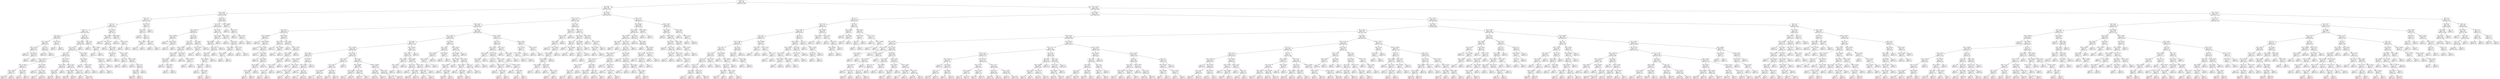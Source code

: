 digraph Tree {
node [shape=box] ;
0 [label="X[0] <= 2.5\ngini = 0.483\nsamples = 13797\nvalue = [8152, 5645]"] ;
1 [label="X[2] <= 85.5\ngini = 0.268\nsamples = 4424\nvalue = [3718, 706]"] ;
0 -> 1 [labeldistance=2.5, labelangle=45, headlabel="True"] ;
2 [label="X[4] <= 1929.0\ngini = 0.139\nsamples = 2498\nvalue = [2310, 188]"] ;
1 -> 2 ;
3 [label="X[3] <= 101.5\ngini = 0.2\nsamples = 1434\nvalue = [1272, 162]"] ;
2 -> 3 ;
4 [label="X[1] <= 1.5\ngini = 0.191\nsamples = 1416\nvalue = [1265, 151]"] ;
3 -> 4 ;
5 [label="X[0] <= 1.5\ngini = 0.174\nsamples = 1349\nvalue = [1219, 130]"] ;
4 -> 5 ;
6 [label="X[3] <= 63.0\ngini = 0.046\nsamples = 256\nvalue = [250, 6]"] ;
5 -> 6 ;
7 [label="X[5] <= -18.877\ngini = 0.039\nsamples = 251\nvalue = [246, 5]"] ;
6 -> 7 ;
8 [label="X[5] <= -37.814\ngini = 0.013\nsamples = 148\nvalue = [147, 1]"] ;
7 -> 8 ;
9 [label="gini = 0.0\nsamples = 90\nvalue = [90, 0]"] ;
8 -> 9 ;
10 [label="X[5] <= -37.813\ngini = 0.034\nsamples = 58\nvalue = [57, 1]"] ;
8 -> 10 ;
11 [label="gini = 0.0\nsamples = 1\nvalue = [0, 1]"] ;
10 -> 11 ;
12 [label="gini = 0.0\nsamples = 57\nvalue = [57, 0]"] ;
10 -> 12 ;
13 [label="X[1] <= 0.5\ngini = 0.075\nsamples = 103\nvalue = [99, 4]"] ;
7 -> 13 ;
14 [label="gini = 0.076\nsamples = 101\nvalue = [97, 4]"] ;
13 -> 14 ;
15 [label="gini = 0.0\nsamples = 2\nvalue = [2, 0]"] ;
13 -> 15 ;
16 [label="X[5] <= -37.841\ngini = 0.32\nsamples = 5\nvalue = [4, 1]"] ;
6 -> 16 ;
17 [label="gini = 0.0\nsamples = 1\nvalue = [0, 1]"] ;
16 -> 17 ;
18 [label="gini = 0.0\nsamples = 4\nvalue = [4, 0]"] ;
16 -> 18 ;
19 [label="X[2] <= 79.5\ngini = 0.201\nsamples = 1093\nvalue = [969, 124]"] ;
5 -> 19 ;
20 [label="X[4] <= 1924.0\ngini = 0.198\nsamples = 1088\nvalue = [967, 121]"] ;
19 -> 20 ;
21 [label="X[4] <= 1877.5\ngini = 0.196\nsamples = 1087\nvalue = [967, 120]"] ;
20 -> 21 ;
22 [label="X[1] <= 0.5\ngini = 0.192\nsamples = 1066\nvalue = [951, 115]"] ;
21 -> 22 ;
23 [label="X[5] <= -37.839\ngini = 0.207\nsamples = 751\nvalue = [663, 88]"] ;
22 -> 23 ;
24 [label="X[5] <= -37.863\ngini = 0.415\nsamples = 34\nvalue = [24, 10]"] ;
23 -> 24 ;
25 [label="X[5] <= -37.869\ngini = 0.308\nsamples = 21\nvalue = [17, 4]"] ;
24 -> 25 ;
26 [label="gini = 0.391\nsamples = 15\nvalue = [11, 4]"] ;
25 -> 26 ;
27 [label="gini = 0.0\nsamples = 6\nvalue = [6, 0]"] ;
25 -> 27 ;
28 [label="X[5] <= -37.86\ngini = 0.497\nsamples = 13\nvalue = [7, 6]"] ;
24 -> 28 ;
29 [label="gini = 0.0\nsamples = 3\nvalue = [0, 3]"] ;
28 -> 29 ;
30 [label="gini = 0.42\nsamples = 10\nvalue = [7, 3]"] ;
28 -> 30 ;
31 [label="X[5] <= -37.803\ngini = 0.194\nsamples = 717\nvalue = [639, 78]"] ;
23 -> 31 ;
32 [label="gini = 0.0\nsamples = 16\nvalue = [16, 0]"] ;
31 -> 32 ;
33 [label="X[5] <= -37.797\ngini = 0.198\nsamples = 701\nvalue = [623, 78]"] ;
31 -> 33 ;
34 [label="gini = 0.0\nsamples = 1\nvalue = [0, 1]"] ;
33 -> 34 ;
35 [label="gini = 0.196\nsamples = 700\nvalue = [623, 77]"] ;
33 -> 35 ;
36 [label="X[5] <= -37.89\ngini = 0.157\nsamples = 315\nvalue = [288, 27]"] ;
22 -> 36 ;
37 [label="X[5] <= -37.891\ngini = 0.278\nsamples = 36\nvalue = [30, 6]"] ;
36 -> 37 ;
38 [label="X[6] <= 145.077\ngini = 0.245\nsamples = 35\nvalue = [30, 5]"] ;
37 -> 38 ;
39 [label="gini = 0.285\nsamples = 29\nvalue = [24, 5]"] ;
38 -> 39 ;
40 [label="gini = 0.0\nsamples = 6\nvalue = [6, 0]"] ;
38 -> 40 ;
41 [label="gini = 0.0\nsamples = 1\nvalue = [0, 1]"] ;
37 -> 41 ;
42 [label="X[5] <= -37.842\ngini = 0.139\nsamples = 279\nvalue = [258, 21]"] ;
36 -> 42 ;
43 [label="X[6] <= 145.098\ngini = 0.047\nsamples = 83\nvalue = [81, 2]"] ;
42 -> 43 ;
44 [label="gini = 0.025\nsamples = 80\nvalue = [79, 1]"] ;
43 -> 44 ;
45 [label="gini = 0.444\nsamples = 3\nvalue = [2, 1]"] ;
43 -> 45 ;
46 [label="X[5] <= -37.842\ngini = 0.175\nsamples = 196\nvalue = [177, 19]"] ;
42 -> 46 ;
47 [label="gini = 0.0\nsamples = 1\nvalue = [0, 1]"] ;
46 -> 47 ;
48 [label="gini = 0.168\nsamples = 195\nvalue = [177, 18]"] ;
46 -> 48 ;
49 [label="X[4] <= 1895.0\ngini = 0.363\nsamples = 21\nvalue = [16, 5]"] ;
21 -> 49 ;
50 [label="X[5] <= -37.819\ngini = 0.494\nsamples = 9\nvalue = [5, 4]"] ;
49 -> 50 ;
51 [label="gini = 0.0\nsamples = 3\nvalue = [3, 0]"] ;
50 -> 51 ;
52 [label="X[5] <= -37.795\ngini = 0.444\nsamples = 6\nvalue = [2, 4]"] ;
50 -> 52 ;
53 [label="gini = 0.0\nsamples = 4\nvalue = [0, 4]"] ;
52 -> 53 ;
54 [label="gini = 0.0\nsamples = 2\nvalue = [2, 0]"] ;
52 -> 54 ;
55 [label="X[3] <= 27.5\ngini = 0.153\nsamples = 12\nvalue = [11, 1]"] ;
49 -> 55 ;
56 [label="X[2] <= 31.5\ngini = 0.5\nsamples = 2\nvalue = [1, 1]"] ;
55 -> 56 ;
57 [label="gini = 0.0\nsamples = 1\nvalue = [1, 0]"] ;
56 -> 57 ;
58 [label="gini = 0.0\nsamples = 1\nvalue = [0, 1]"] ;
56 -> 58 ;
59 [label="gini = 0.0\nsamples = 10\nvalue = [10, 0]"] ;
55 -> 59 ;
60 [label="gini = 0.0\nsamples = 1\nvalue = [0, 1]"] ;
20 -> 60 ;
61 [label="X[2] <= 81.0\ngini = 0.48\nsamples = 5\nvalue = [2, 3]"] ;
19 -> 61 ;
62 [label="gini = 0.0\nsamples = 2\nvalue = [0, 2]"] ;
61 -> 62 ;
63 [label="X[6] <= 144.946\ngini = 0.444\nsamples = 3\nvalue = [2, 1]"] ;
61 -> 63 ;
64 [label="gini = 0.0\nsamples = 1\nvalue = [0, 1]"] ;
63 -> 64 ;
65 [label="gini = 0.0\nsamples = 2\nvalue = [2, 0]"] ;
63 -> 65 ;
66 [label="X[5] <= -37.802\ngini = 0.43\nsamples = 67\nvalue = [46, 21]"] ;
4 -> 66 ;
67 [label="X[5] <= -37.865\ngini = 0.489\nsamples = 47\nvalue = [27, 20]"] ;
66 -> 67 ;
68 [label="gini = 0.0\nsamples = 8\nvalue = [8, 0]"] ;
67 -> 68 ;
69 [label="X[6] <= 144.963\ngini = 0.5\nsamples = 39\nvalue = [19, 20]"] ;
67 -> 69 ;
70 [label="gini = 0.0\nsamples = 6\nvalue = [0, 6]"] ;
69 -> 70 ;
71 [label="X[5] <= -37.851\ngini = 0.489\nsamples = 33\nvalue = [19, 14]"] ;
69 -> 71 ;
72 [label="X[6] <= 145.014\ngini = 0.278\nsamples = 6\nvalue = [1, 5]"] ;
71 -> 72 ;
73 [label="gini = 0.0\nsamples = 1\nvalue = [1, 0]"] ;
72 -> 73 ;
74 [label="gini = 0.0\nsamples = 5\nvalue = [0, 5]"] ;
72 -> 74 ;
75 [label="X[5] <= -37.842\ngini = 0.444\nsamples = 27\nvalue = [18, 9]"] ;
71 -> 75 ;
76 [label="X[2] <= 76.0\ngini = 0.18\nsamples = 10\nvalue = [9, 1]"] ;
75 -> 76 ;
77 [label="gini = 0.0\nsamples = 9\nvalue = [9, 0]"] ;
76 -> 77 ;
78 [label="gini = 0.0\nsamples = 1\nvalue = [0, 1]"] ;
76 -> 78 ;
79 [label="X[5] <= -37.841\ngini = 0.498\nsamples = 17\nvalue = [9, 8]"] ;
75 -> 79 ;
80 [label="gini = 0.0\nsamples = 2\nvalue = [0, 2]"] ;
79 -> 80 ;
81 [label="X[2] <= 27.5\ngini = 0.48\nsamples = 15\nvalue = [9, 6]"] ;
79 -> 81 ;
82 [label="X[4] <= 947.5\ngini = 0.459\nsamples = 14\nvalue = [9, 5]"] ;
81 -> 82 ;
83 [label="gini = 0.426\nsamples = 13\nvalue = [9, 4]"] ;
82 -> 83 ;
84 [label="gini = 0.0\nsamples = 1\nvalue = [0, 1]"] ;
82 -> 84 ;
85 [label="gini = 0.0\nsamples = 1\nvalue = [0, 1]"] ;
81 -> 85 ;
86 [label="X[6] <= 144.981\ngini = 0.095\nsamples = 20\nvalue = [19, 1]"] ;
66 -> 86 ;
87 [label="gini = 0.0\nsamples = 18\nvalue = [18, 0]"] ;
86 -> 87 ;
88 [label="X[6] <= 144.99\ngini = 0.5\nsamples = 2\nvalue = [1, 1]"] ;
86 -> 88 ;
89 [label="gini = 0.0\nsamples = 1\nvalue = [0, 1]"] ;
88 -> 89 ;
90 [label="gini = 0.0\nsamples = 1\nvalue = [1, 0]"] ;
88 -> 90 ;
91 [label="X[5] <= -37.791\ngini = 0.475\nsamples = 18\nvalue = [7, 11]"] ;
3 -> 91 ;
92 [label="X[3] <= 109.5\ngini = 0.43\nsamples = 16\nvalue = [5, 11]"] ;
91 -> 92 ;
93 [label="gini = 0.0\nsamples = 6\nvalue = [0, 6]"] ;
92 -> 93 ;
94 [label="X[1] <= 1.5\ngini = 0.5\nsamples = 10\nvalue = [5, 5]"] ;
92 -> 94 ;
95 [label="X[6] <= 145.046\ngini = 0.32\nsamples = 5\nvalue = [1, 4]"] ;
94 -> 95 ;
96 [label="gini = 0.0\nsamples = 4\nvalue = [0, 4]"] ;
95 -> 96 ;
97 [label="gini = 0.0\nsamples = 1\nvalue = [1, 0]"] ;
95 -> 97 ;
98 [label="X[3] <= 150.5\ngini = 0.32\nsamples = 5\nvalue = [4, 1]"] ;
94 -> 98 ;
99 [label="gini = 0.0\nsamples = 4\nvalue = [4, 0]"] ;
98 -> 99 ;
100 [label="gini = 0.0\nsamples = 1\nvalue = [0, 1]"] ;
98 -> 100 ;
101 [label="gini = 0.0\nsamples = 2\nvalue = [2, 0]"] ;
91 -> 101 ;
102 [label="X[3] <= 121.0\ngini = 0.048\nsamples = 1064\nvalue = [1038, 26]"] ;
2 -> 102 ;
103 [label="X[1] <= 1.5\ngini = 0.036\nsamples = 1048\nvalue = [1029, 19]"] ;
102 -> 103 ;
104 [label="X[4] <= 1942.5\ngini = 0.013\nsamples = 922\nvalue = [916, 6]"] ;
103 -> 104 ;
105 [label="X[5] <= -37.898\ngini = 0.085\nsamples = 45\nvalue = [43, 2]"] ;
104 -> 105 ;
106 [label="gini = 0.0\nsamples = 1\nvalue = [0, 1]"] ;
105 -> 106 ;
107 [label="X[6] <= 145.055\ngini = 0.044\nsamples = 44\nvalue = [43, 1]"] ;
105 -> 107 ;
108 [label="gini = 0.0\nsamples = 43\nvalue = [43, 0]"] ;
107 -> 108 ;
109 [label="gini = 0.0\nsamples = 1\nvalue = [0, 1]"] ;
107 -> 109 ;
110 [label="X[3] <= 102.5\ngini = 0.009\nsamples = 877\nvalue = [873, 4]"] ;
104 -> 110 ;
111 [label="X[3] <= 0.5\ngini = 0.007\nsamples = 853\nvalue = [850, 3]"] ;
110 -> 111 ;
112 [label="X[5] <= -37.859\ngini = 0.025\nsamples = 236\nvalue = [233, 3]"] ;
111 -> 112 ;
113 [label="X[5] <= -37.859\ngini = 0.063\nsamples = 61\nvalue = [59, 2]"] ;
112 -> 113 ;
114 [label="X[4] <= 2002.5\ngini = 0.033\nsamples = 60\nvalue = [59, 1]"] ;
113 -> 114 ;
115 [label="gini = 0.0\nsamples = 54\nvalue = [54, 0]"] ;
114 -> 115 ;
116 [label="X[4] <= 2004.0\ngini = 0.278\nsamples = 6\nvalue = [5, 1]"] ;
114 -> 116 ;
117 [label="gini = 0.0\nsamples = 1\nvalue = [0, 1]"] ;
116 -> 117 ;
118 [label="gini = 0.0\nsamples = 5\nvalue = [5, 0]"] ;
116 -> 118 ;
119 [label="gini = 0.0\nsamples = 1\nvalue = [0, 1]"] ;
113 -> 119 ;
120 [label="X[6] <= 145.081\ngini = 0.011\nsamples = 175\nvalue = [174, 1]"] ;
112 -> 120 ;
121 [label="gini = 0.0\nsamples = 159\nvalue = [159, 0]"] ;
120 -> 121 ;
122 [label="X[6] <= 145.083\ngini = 0.117\nsamples = 16\nvalue = [15, 1]"] ;
120 -> 122 ;
123 [label="gini = 0.0\nsamples = 1\nvalue = [0, 1]"] ;
122 -> 123 ;
124 [label="gini = 0.0\nsamples = 15\nvalue = [15, 0]"] ;
122 -> 124 ;
125 [label="gini = 0.0\nsamples = 617\nvalue = [617, 0]"] ;
111 -> 125 ;
126 [label="X[3] <= 103.5\ngini = 0.08\nsamples = 24\nvalue = [23, 1]"] ;
110 -> 126 ;
127 [label="X[5] <= -37.819\ngini = 0.375\nsamples = 4\nvalue = [3, 1]"] ;
126 -> 127 ;
128 [label="gini = 0.0\nsamples = 1\nvalue = [0, 1]"] ;
127 -> 128 ;
129 [label="gini = 0.0\nsamples = 3\nvalue = [3, 0]"] ;
127 -> 129 ;
130 [label="gini = 0.0\nsamples = 20\nvalue = [20, 0]"] ;
126 -> 130 ;
131 [label="X[5] <= -37.837\ngini = 0.185\nsamples = 126\nvalue = [113, 13]"] ;
103 -> 131 ;
132 [label="X[5] <= -37.838\ngini = 0.329\nsamples = 53\nvalue = [42, 11]"] ;
131 -> 132 ;
133 [label="X[4] <= 2008.0\ngini = 0.269\nsamples = 50\nvalue = [42, 8]"] ;
132 -> 133 ;
134 [label="X[3] <= 103.5\ngini = 0.426\nsamples = 26\nvalue = [18, 8]"] ;
133 -> 134 ;
135 [label="X[3] <= 28.0\ngini = 0.34\nsamples = 23\nvalue = [18, 5]"] ;
134 -> 135 ;
136 [label="X[6] <= 145.046\ngini = 0.494\nsamples = 9\nvalue = [4, 5]"] ;
135 -> 136 ;
137 [label="X[5] <= -37.845\ngini = 0.408\nsamples = 7\nvalue = [2, 5]"] ;
136 -> 137 ;
138 [label="gini = 0.0\nsamples = 4\nvalue = [0, 4]"] ;
137 -> 138 ;
139 [label="X[6] <= 144.94\ngini = 0.444\nsamples = 3\nvalue = [2, 1]"] ;
137 -> 139 ;
140 [label="gini = 0.0\nsamples = 1\nvalue = [1, 0]"] ;
139 -> 140 ;
141 [label="gini = 0.5\nsamples = 2\nvalue = [1, 1]"] ;
139 -> 141 ;
142 [label="gini = 0.0\nsamples = 2\nvalue = [2, 0]"] ;
136 -> 142 ;
143 [label="gini = 0.0\nsamples = 14\nvalue = [14, 0]"] ;
135 -> 143 ;
144 [label="gini = 0.0\nsamples = 3\nvalue = [0, 3]"] ;
134 -> 144 ;
145 [label="gini = 0.0\nsamples = 24\nvalue = [24, 0]"] ;
133 -> 145 ;
146 [label="gini = 0.0\nsamples = 3\nvalue = [0, 3]"] ;
132 -> 146 ;
147 [label="X[4] <= 2007.5\ngini = 0.053\nsamples = 73\nvalue = [71, 2]"] ;
131 -> 147 ;
148 [label="gini = 0.0\nsamples = 32\nvalue = [32, 0]"] ;
147 -> 148 ;
149 [label="X[3] <= 94.5\ngini = 0.093\nsamples = 41\nvalue = [39, 2]"] ;
147 -> 149 ;
150 [label="X[4] <= 2008.5\ngini = 0.053\nsamples = 37\nvalue = [36, 1]"] ;
149 -> 150 ;
151 [label="X[6] <= 144.978\ngini = 0.375\nsamples = 4\nvalue = [3, 1]"] ;
150 -> 151 ;
152 [label="gini = 0.0\nsamples = 1\nvalue = [0, 1]"] ;
151 -> 152 ;
153 [label="gini = 0.0\nsamples = 3\nvalue = [3, 0]"] ;
151 -> 153 ;
154 [label="gini = 0.0\nsamples = 33\nvalue = [33, 0]"] ;
150 -> 154 ;
155 [label="X[5] <= -37.817\ngini = 0.375\nsamples = 4\nvalue = [3, 1]"] ;
149 -> 155 ;
156 [label="gini = 0.0\nsamples = 1\nvalue = [0, 1]"] ;
155 -> 156 ;
157 [label="gini = 0.0\nsamples = 3\nvalue = [3, 0]"] ;
155 -> 157 ;
158 [label="X[6] <= 144.956\ngini = 0.492\nsamples = 16\nvalue = [9, 7]"] ;
102 -> 158 ;
159 [label="gini = 0.0\nsamples = 6\nvalue = [6, 0]"] ;
158 -> 159 ;
160 [label="X[3] <= 137.5\ngini = 0.42\nsamples = 10\nvalue = [3, 7]"] ;
158 -> 160 ;
161 [label="gini = 0.0\nsamples = 6\nvalue = [0, 6]"] ;
160 -> 161 ;
162 [label="X[4] <= 2002.5\ngini = 0.375\nsamples = 4\nvalue = [3, 1]"] ;
160 -> 162 ;
163 [label="gini = 0.0\nsamples = 3\nvalue = [3, 0]"] ;
162 -> 163 ;
164 [label="gini = 0.0\nsamples = 1\nvalue = [0, 1]"] ;
162 -> 164 ;
165 [label="X[4] <= 1951.5\ngini = 0.393\nsamples = 1926\nvalue = [1408, 518]"] ;
1 -> 165 ;
166 [label="X[5] <= -37.754\ngini = 0.478\nsamples = 1175\nvalue = [710, 465]"] ;
165 -> 166 ;
167 [label="X[6] <= 144.91\ngini = 0.497\nsamples = 961\nvalue = [518, 443]"] ;
166 -> 167 ;
168 [label="X[2] <= 441.0\ngini = 0.263\nsamples = 154\nvalue = [130, 24]"] ;
167 -> 168 ;
169 [label="X[6] <= 144.888\ngini = 0.124\nsamples = 105\nvalue = [98, 7]"] ;
168 -> 169 ;
170 [label="gini = 0.0\nsamples = 53\nvalue = [53, 0]"] ;
169 -> 170 ;
171 [label="X[6] <= 144.888\ngini = 0.233\nsamples = 52\nvalue = [45, 7]"] ;
169 -> 171 ;
172 [label="gini = 0.0\nsamples = 1\nvalue = [0, 1]"] ;
171 -> 172 ;
173 [label="X[5] <= -37.861\ngini = 0.208\nsamples = 51\nvalue = [45, 6]"] ;
171 -> 173 ;
174 [label="gini = 0.0\nsamples = 1\nvalue = [0, 1]"] ;
173 -> 174 ;
175 [label="X[2] <= 183.5\ngini = 0.18\nsamples = 50\nvalue = [45, 5]"] ;
173 -> 175 ;
176 [label="gini = 0.0\nsamples = 23\nvalue = [23, 0]"] ;
175 -> 176 ;
177 [label="X[2] <= 250.5\ngini = 0.302\nsamples = 27\nvalue = [22, 5]"] ;
175 -> 177 ;
178 [label="X[4] <= 1905.0\ngini = 0.486\nsamples = 12\nvalue = [7, 5]"] ;
177 -> 178 ;
179 [label="X[6] <= 144.893\ngini = 0.469\nsamples = 8\nvalue = [3, 5]"] ;
178 -> 179 ;
180 [label="gini = 0.0\nsamples = 3\nvalue = [0, 3]"] ;
179 -> 180 ;
181 [label="gini = 0.48\nsamples = 5\nvalue = [3, 2]"] ;
179 -> 181 ;
182 [label="gini = 0.0\nsamples = 4\nvalue = [4, 0]"] ;
178 -> 182 ;
183 [label="gini = 0.0\nsamples = 15\nvalue = [15, 0]"] ;
177 -> 183 ;
184 [label="X[6] <= 144.86\ngini = 0.453\nsamples = 49\nvalue = [32, 17]"] ;
168 -> 184 ;
185 [label="X[2] <= 720.0\ngini = 0.198\nsamples = 18\nvalue = [16, 2]"] ;
184 -> 185 ;
186 [label="gini = 0.0\nsamples = 15\nvalue = [15, 0]"] ;
185 -> 186 ;
187 [label="X[6] <= 144.842\ngini = 0.444\nsamples = 3\nvalue = [1, 2]"] ;
185 -> 187 ;
188 [label="gini = 0.0\nsamples = 2\nvalue = [0, 2]"] ;
187 -> 188 ;
189 [label="gini = 0.0\nsamples = 1\nvalue = [1, 0]"] ;
187 -> 189 ;
190 [label="X[5] <= -37.835\ngini = 0.499\nsamples = 31\nvalue = [16, 15]"] ;
184 -> 190 ;
191 [label="gini = 0.0\nsamples = 6\nvalue = [0, 6]"] ;
190 -> 191 ;
192 [label="X[5] <= -37.764\ngini = 0.461\nsamples = 25\nvalue = [16, 9]"] ;
190 -> 192 ;
193 [label="X[6] <= 144.88\ngini = 0.423\nsamples = 23\nvalue = [16, 7]"] ;
192 -> 193 ;
194 [label="X[5] <= -37.796\ngini = 0.498\nsamples = 15\nvalue = [8, 7]"] ;
193 -> 194 ;
195 [label="X[5] <= -37.815\ngini = 0.397\nsamples = 11\nvalue = [8, 3]"] ;
194 -> 195 ;
196 [label="X[5] <= -37.82\ngini = 0.5\nsamples = 6\nvalue = [3, 3]"] ;
195 -> 196 ;
197 [label="gini = 0.0\nsamples = 3\nvalue = [3, 0]"] ;
196 -> 197 ;
198 [label="gini = 0.0\nsamples = 3\nvalue = [0, 3]"] ;
196 -> 198 ;
199 [label="gini = 0.0\nsamples = 5\nvalue = [5, 0]"] ;
195 -> 199 ;
200 [label="gini = 0.0\nsamples = 4\nvalue = [0, 4]"] ;
194 -> 200 ;
201 [label="gini = 0.0\nsamples = 8\nvalue = [8, 0]"] ;
193 -> 201 ;
202 [label="gini = 0.0\nsamples = 2\nvalue = [0, 2]"] ;
192 -> 202 ;
203 [label="X[2] <= 807.0\ngini = 0.499\nsamples = 807\nvalue = [388, 419]"] ;
167 -> 203 ;
204 [label="X[6] <= 145.057\ngini = 0.486\nsamples = 690\nvalue = [287, 403]"] ;
203 -> 204 ;
205 [label="X[3] <= 93.5\ngini = 0.464\nsamples = 577\nvalue = [211, 366]"] ;
204 -> 205 ;
206 [label="X[5] <= -37.856\ngini = 0.487\nsamples = 453\nvalue = [190, 263]"] ;
205 -> 206 ;
207 [label="X[2] <= 199.5\ngini = 0.483\nsamples = 103\nvalue = [61, 42]"] ;
206 -> 207 ;
208 [label="X[6] <= 144.982\ngini = 0.147\nsamples = 25\nvalue = [23, 2]"] ;
207 -> 208 ;
209 [label="gini = 0.0\nsamples = 1\nvalue = [0, 1]"] ;
208 -> 209 ;
210 [label="X[5] <= -37.857\ngini = 0.08\nsamples = 24\nvalue = [23, 1]"] ;
208 -> 210 ;
211 [label="gini = 0.0\nsamples = 21\nvalue = [21, 0]"] ;
210 -> 211 ;
212 [label="X[5] <= -37.857\ngini = 0.444\nsamples = 3\nvalue = [2, 1]"] ;
210 -> 212 ;
213 [label="gini = 0.0\nsamples = 1\nvalue = [0, 1]"] ;
212 -> 213 ;
214 [label="gini = 0.0\nsamples = 2\nvalue = [2, 0]"] ;
212 -> 214 ;
215 [label="X[4] <= 1937.0\ngini = 0.5\nsamples = 78\nvalue = [38, 40]"] ;
207 -> 215 ;
216 [label="X[5] <= -37.942\ngini = 0.495\nsamples = 73\nvalue = [33, 40]"] ;
215 -> 216 ;
217 [label="gini = 0.0\nsamples = 4\nvalue = [4, 0]"] ;
216 -> 217 ;
218 [label="X[0] <= 1.5\ngini = 0.487\nsamples = 69\nvalue = [29, 40]"] ;
216 -> 218 ;
219 [label="gini = 0.0\nsamples = 3\nvalue = [3, 0]"] ;
218 -> 219 ;
220 [label="gini = 0.478\nsamples = 66\nvalue = [26, 40]"] ;
218 -> 220 ;
221 [label="gini = 0.0\nsamples = 5\nvalue = [5, 0]"] ;
215 -> 221 ;
222 [label="X[5] <= -37.814\ngini = 0.465\nsamples = 350\nvalue = [129, 221]"] ;
206 -> 222 ;
223 [label="X[2] <= 601.5\ngini = 0.343\nsamples = 141\nvalue = [31, 110]"] ;
222 -> 223 ;
224 [label="X[2] <= 129.5\ngini = 0.294\nsamples = 134\nvalue = [24, 110]"] ;
223 -> 224 ;
225 [label="X[6] <= 144.968\ngini = 0.455\nsamples = 40\nvalue = [14, 26]"] ;
224 -> 225 ;
226 [label="gini = 0.111\nsamples = 17\nvalue = [1, 16]"] ;
225 -> 226 ;
227 [label="gini = 0.491\nsamples = 23\nvalue = [13, 10]"] ;
225 -> 227 ;
228 [label="X[2] <= 266.5\ngini = 0.19\nsamples = 94\nvalue = [10, 84]"] ;
224 -> 228 ;
229 [label="gini = 0.078\nsamples = 74\nvalue = [3, 71]"] ;
228 -> 229 ;
230 [label="gini = 0.455\nsamples = 20\nvalue = [7, 13]"] ;
228 -> 230 ;
231 [label="gini = 0.0\nsamples = 7\nvalue = [7, 0]"] ;
223 -> 231 ;
232 [label="X[2] <= 142.5\ngini = 0.498\nsamples = 209\nvalue = [98, 111]"] ;
222 -> 232 ;
233 [label="X[6] <= 144.986\ngini = 0.448\nsamples = 56\nvalue = [37, 19]"] ;
232 -> 233 ;
234 [label="X[6] <= 144.944\ngini = 0.492\nsamples = 39\nvalue = [22, 17]"] ;
233 -> 234 ;
235 [label="gini = 0.0\nsamples = 8\nvalue = [8, 0]"] ;
234 -> 235 ;
236 [label="gini = 0.495\nsamples = 31\nvalue = [14, 17]"] ;
234 -> 236 ;
237 [label="X[2] <= 139.5\ngini = 0.208\nsamples = 17\nvalue = [15, 2]"] ;
233 -> 237 ;
238 [label="gini = 0.124\nsamples = 15\nvalue = [14, 1]"] ;
237 -> 238 ;
239 [label="gini = 0.5\nsamples = 2\nvalue = [1, 1]"] ;
237 -> 239 ;
240 [label="X[6] <= 144.966\ngini = 0.479\nsamples = 153\nvalue = [61, 92]"] ;
232 -> 240 ;
241 [label="X[3] <= 29.0\ngini = 0.493\nsamples = 59\nvalue = [33, 26]"] ;
240 -> 241 ;
242 [label="gini = 0.491\nsamples = 44\nvalue = [19, 25]"] ;
241 -> 242 ;
243 [label="gini = 0.124\nsamples = 15\nvalue = [14, 1]"] ;
241 -> 243 ;
244 [label="X[6] <= 145.0\ngini = 0.418\nsamples = 94\nvalue = [28, 66]"] ;
240 -> 244 ;
245 [label="gini = 0.32\nsamples = 60\nvalue = [12, 48]"] ;
244 -> 245 ;
246 [label="gini = 0.498\nsamples = 34\nvalue = [16, 18]"] ;
244 -> 246 ;
247 [label="X[6] <= 145.052\ngini = 0.281\nsamples = 124\nvalue = [21, 103]"] ;
205 -> 247 ;
248 [label="X[5] <= -37.815\ngini = 0.263\nsamples = 122\nvalue = [19, 103]"] ;
247 -> 248 ;
249 [label="X[5] <= -37.922\ngini = 0.065\nsamples = 59\nvalue = [2, 57]"] ;
248 -> 249 ;
250 [label="X[4] <= 1945.0\ngini = 0.48\nsamples = 5\nvalue = [2, 3]"] ;
249 -> 250 ;
251 [label="gini = 0.0\nsamples = 2\nvalue = [2, 0]"] ;
250 -> 251 ;
252 [label="gini = 0.0\nsamples = 3\nvalue = [0, 3]"] ;
250 -> 252 ;
253 [label="gini = 0.0\nsamples = 54\nvalue = [0, 54]"] ;
249 -> 253 ;
254 [label="X[6] <= 144.993\ngini = 0.394\nsamples = 63\nvalue = [17, 46]"] ;
248 -> 254 ;
255 [label="X[5] <= -37.8\ngini = 0.469\nsamples = 40\nvalue = [15, 25]"] ;
254 -> 255 ;
256 [label="gini = 0.0\nsamples = 3\nvalue = [3, 0]"] ;
255 -> 256 ;
257 [label="X[6] <= 144.965\ngini = 0.438\nsamples = 37\nvalue = [12, 25]"] ;
255 -> 257 ;
258 [label="gini = 0.499\nsamples = 19\nvalue = [9, 10]"] ;
257 -> 258 ;
259 [label="gini = 0.278\nsamples = 18\nvalue = [3, 15]"] ;
257 -> 259 ;
260 [label="X[3] <= 144.5\ngini = 0.159\nsamples = 23\nvalue = [2, 21]"] ;
254 -> 260 ;
261 [label="X[4] <= 1947.5\ngini = 0.087\nsamples = 22\nvalue = [1, 21]"] ;
260 -> 261 ;
262 [label="gini = 0.0\nsamples = 21\nvalue = [0, 21]"] ;
261 -> 262 ;
263 [label="gini = 0.0\nsamples = 1\nvalue = [1, 0]"] ;
261 -> 263 ;
264 [label="gini = 0.0\nsamples = 1\nvalue = [1, 0]"] ;
260 -> 264 ;
265 [label="gini = 0.0\nsamples = 2\nvalue = [2, 0]"] ;
247 -> 265 ;
266 [label="X[2] <= 338.5\ngini = 0.44\nsamples = 113\nvalue = [76, 37]"] ;
204 -> 266 ;
267 [label="X[3] <= 119.5\ngini = 0.064\nsamples = 60\nvalue = [58, 2]"] ;
266 -> 267 ;
268 [label="X[6] <= 145.062\ngini = 0.034\nsamples = 57\nvalue = [56, 1]"] ;
267 -> 268 ;
269 [label="X[6] <= 145.061\ngini = 0.245\nsamples = 7\nvalue = [6, 1]"] ;
268 -> 269 ;
270 [label="gini = 0.0\nsamples = 6\nvalue = [6, 0]"] ;
269 -> 270 ;
271 [label="gini = 0.0\nsamples = 1\nvalue = [0, 1]"] ;
269 -> 271 ;
272 [label="gini = 0.0\nsamples = 50\nvalue = [50, 0]"] ;
268 -> 272 ;
273 [label="X[6] <= 145.102\ngini = 0.444\nsamples = 3\nvalue = [2, 1]"] ;
267 -> 273 ;
274 [label="gini = 0.0\nsamples = 1\nvalue = [0, 1]"] ;
273 -> 274 ;
275 [label="gini = 0.0\nsamples = 2\nvalue = [2, 0]"] ;
273 -> 275 ;
276 [label="X[6] <= 145.152\ngini = 0.449\nsamples = 53\nvalue = [18, 35]"] ;
266 -> 276 ;
277 [label="X[5] <= -37.894\ngini = 0.408\nsamples = 49\nvalue = [14, 35]"] ;
276 -> 277 ;
278 [label="X[5] <= -37.899\ngini = 0.498\nsamples = 17\nvalue = [8, 9]"] ;
277 -> 278 ;
279 [label="X[5] <= -37.993\ngini = 0.459\nsamples = 14\nvalue = [5, 9]"] ;
278 -> 279 ;
280 [label="gini = 0.0\nsamples = 3\nvalue = [0, 3]"] ;
279 -> 280 ;
281 [label="X[5] <= -37.905\ngini = 0.496\nsamples = 11\nvalue = [5, 6]"] ;
279 -> 281 ;
282 [label="gini = 0.469\nsamples = 8\nvalue = [5, 3]"] ;
281 -> 282 ;
283 [label="gini = 0.0\nsamples = 3\nvalue = [0, 3]"] ;
281 -> 283 ;
284 [label="gini = 0.0\nsamples = 3\nvalue = [3, 0]"] ;
278 -> 284 ;
285 [label="X[2] <= 584.5\ngini = 0.305\nsamples = 32\nvalue = [6, 26]"] ;
277 -> 285 ;
286 [label="X[6] <= 145.073\ngini = 0.486\nsamples = 12\nvalue = [5, 7]"] ;
285 -> 286 ;
287 [label="gini = 0.0\nsamples = 5\nvalue = [0, 5]"] ;
286 -> 287 ;
288 [label="X[2] <= 407.5\ngini = 0.408\nsamples = 7\nvalue = [5, 2]"] ;
286 -> 288 ;
289 [label="gini = 0.444\nsamples = 3\nvalue = [1, 2]"] ;
288 -> 289 ;
290 [label="gini = 0.0\nsamples = 4\nvalue = [4, 0]"] ;
288 -> 290 ;
291 [label="X[0] <= 1.5\ngini = 0.095\nsamples = 20\nvalue = [1, 19]"] ;
285 -> 291 ;
292 [label="gini = 0.0\nsamples = 1\nvalue = [1, 0]"] ;
291 -> 292 ;
293 [label="gini = 0.0\nsamples = 19\nvalue = [0, 19]"] ;
291 -> 293 ;
294 [label="gini = 0.0\nsamples = 4\nvalue = [4, 0]"] ;
276 -> 294 ;
295 [label="X[6] <= 145.082\ngini = 0.236\nsamples = 117\nvalue = [101, 16]"] ;
203 -> 295 ;
296 [label="X[3] <= 87.0\ngini = 0.161\nsamples = 102\nvalue = [93, 9]"] ;
295 -> 296 ;
297 [label="X[5] <= -37.903\ngini = 0.116\nsamples = 97\nvalue = [91, 6]"] ;
296 -> 297 ;
298 [label="X[2] <= 1019.5\ngini = 0.49\nsamples = 7\nvalue = [4, 3]"] ;
297 -> 298 ;
299 [label="X[2] <= 840.0\ngini = 0.375\nsamples = 4\nvalue = [1, 3]"] ;
298 -> 299 ;
300 [label="gini = 0.0\nsamples = 1\nvalue = [1, 0]"] ;
299 -> 300 ;
301 [label="gini = 0.0\nsamples = 3\nvalue = [0, 3]"] ;
299 -> 301 ;
302 [label="gini = 0.0\nsamples = 3\nvalue = [3, 0]"] ;
298 -> 302 ;
303 [label="X[5] <= -37.788\ngini = 0.064\nsamples = 90\nvalue = [87, 3]"] ;
297 -> 303 ;
304 [label="X[1] <= 1.5\ngini = 0.027\nsamples = 73\nvalue = [72, 1]"] ;
303 -> 304 ;
305 [label="gini = 0.0\nsamples = 61\nvalue = [61, 0]"] ;
304 -> 305 ;
306 [label="X[5] <= -37.839\ngini = 0.153\nsamples = 12\nvalue = [11, 1]"] ;
304 -> 306 ;
307 [label="gini = 0.0\nsamples = 9\nvalue = [9, 0]"] ;
306 -> 307 ;
308 [label="X[5] <= -37.827\ngini = 0.444\nsamples = 3\nvalue = [2, 1]"] ;
306 -> 308 ;
309 [label="gini = 0.0\nsamples = 1\nvalue = [0, 1]"] ;
308 -> 309 ;
310 [label="gini = 0.0\nsamples = 2\nvalue = [2, 0]"] ;
308 -> 310 ;
311 [label="X[5] <= -37.787\ngini = 0.208\nsamples = 17\nvalue = [15, 2]"] ;
303 -> 311 ;
312 [label="gini = 0.0\nsamples = 1\nvalue = [0, 1]"] ;
311 -> 312 ;
313 [label="X[6] <= 145.05\ngini = 0.117\nsamples = 16\nvalue = [15, 1]"] ;
311 -> 313 ;
314 [label="gini = 0.0\nsamples = 14\nvalue = [14, 0]"] ;
313 -> 314 ;
315 [label="X[2] <= 1905.0\ngini = 0.5\nsamples = 2\nvalue = [1, 1]"] ;
313 -> 315 ;
316 [label="gini = 0.0\nsamples = 1\nvalue = [0, 1]"] ;
315 -> 316 ;
317 [label="gini = 0.0\nsamples = 1\nvalue = [1, 0]"] ;
315 -> 317 ;
318 [label="X[2] <= 1611.0\ngini = 0.48\nsamples = 5\nvalue = [2, 3]"] ;
296 -> 318 ;
319 [label="gini = 0.0\nsamples = 2\nvalue = [0, 2]"] ;
318 -> 319 ;
320 [label="X[6] <= 145.011\ngini = 0.444\nsamples = 3\nvalue = [2, 1]"] ;
318 -> 320 ;
321 [label="gini = 0.0\nsamples = 2\nvalue = [2, 0]"] ;
320 -> 321 ;
322 [label="gini = 0.0\nsamples = 1\nvalue = [0, 1]"] ;
320 -> 322 ;
323 [label="X[5] <= -37.812\ngini = 0.498\nsamples = 15\nvalue = [8, 7]"] ;
295 -> 323 ;
324 [label="X[5] <= -37.829\ngini = 0.42\nsamples = 10\nvalue = [7, 3]"] ;
323 -> 324 ;
325 [label="X[5] <= -37.868\ngini = 0.5\nsamples = 6\nvalue = [3, 3]"] ;
324 -> 325 ;
326 [label="gini = 0.0\nsamples = 3\nvalue = [3, 0]"] ;
325 -> 326 ;
327 [label="gini = 0.0\nsamples = 3\nvalue = [0, 3]"] ;
325 -> 327 ;
328 [label="gini = 0.0\nsamples = 4\nvalue = [4, 0]"] ;
324 -> 328 ;
329 [label="X[6] <= 145.28\ngini = 0.32\nsamples = 5\nvalue = [1, 4]"] ;
323 -> 329 ;
330 [label="gini = 0.0\nsamples = 4\nvalue = [0, 4]"] ;
329 -> 330 ;
331 [label="gini = 0.0\nsamples = 1\nvalue = [1, 0]"] ;
329 -> 331 ;
332 [label="X[2] <= 702.5\ngini = 0.184\nsamples = 214\nvalue = [192, 22]"] ;
166 -> 332 ;
333 [label="X[5] <= -37.738\ngini = 0.085\nsamples = 179\nvalue = [171, 8]"] ;
332 -> 333 ;
334 [label="X[5] <= -37.738\ngini = 0.182\nsamples = 79\nvalue = [71, 8]"] ;
333 -> 334 ;
335 [label="X[2] <= 360.5\ngini = 0.163\nsamples = 78\nvalue = [71, 7]"] ;
334 -> 335 ;
336 [label="gini = 0.0\nsamples = 39\nvalue = [39, 0]"] ;
335 -> 336 ;
337 [label="X[6] <= 145.007\ngini = 0.295\nsamples = 39\nvalue = [32, 7]"] ;
335 -> 337 ;
338 [label="X[6] <= 144.989\ngini = 0.444\nsamples = 21\nvalue = [14, 7]"] ;
337 -> 338 ;
339 [label="X[6] <= 144.899\ngini = 0.291\nsamples = 17\nvalue = [14, 3]"] ;
338 -> 339 ;
340 [label="X[6] <= 144.883\ngini = 0.444\nsamples = 3\nvalue = [1, 2]"] ;
339 -> 340 ;
341 [label="gini = 0.0\nsamples = 1\nvalue = [1, 0]"] ;
340 -> 341 ;
342 [label="gini = 0.0\nsamples = 2\nvalue = [0, 2]"] ;
340 -> 342 ;
343 [label="X[4] <= 1935.0\ngini = 0.133\nsamples = 14\nvalue = [13, 1]"] ;
339 -> 343 ;
344 [label="gini = 0.0\nsamples = 11\nvalue = [11, 0]"] ;
343 -> 344 ;
345 [label="X[5] <= -37.749\ngini = 0.444\nsamples = 3\nvalue = [2, 1]"] ;
343 -> 345 ;
346 [label="gini = 0.0\nsamples = 1\nvalue = [0, 1]"] ;
345 -> 346 ;
347 [label="gini = 0.0\nsamples = 2\nvalue = [2, 0]"] ;
345 -> 347 ;
348 [label="gini = 0.0\nsamples = 4\nvalue = [0, 4]"] ;
338 -> 348 ;
349 [label="gini = 0.0\nsamples = 18\nvalue = [18, 0]"] ;
337 -> 349 ;
350 [label="gini = 0.0\nsamples = 1\nvalue = [0, 1]"] ;
334 -> 350 ;
351 [label="gini = 0.0\nsamples = 100\nvalue = [100, 0]"] ;
333 -> 351 ;
352 [label="X[5] <= -37.72\ngini = 0.48\nsamples = 35\nvalue = [21, 14]"] ;
332 -> 352 ;
353 [label="X[5] <= -37.743\ngini = 0.488\nsamples = 19\nvalue = [8, 11]"] ;
352 -> 353 ;
354 [label="X[0] <= 1.5\ngini = 0.375\nsamples = 8\nvalue = [6, 2]"] ;
353 -> 354 ;
355 [label="gini = 0.0\nsamples = 1\nvalue = [0, 1]"] ;
354 -> 355 ;
356 [label="X[6] <= 145.068\ngini = 0.245\nsamples = 7\nvalue = [6, 1]"] ;
354 -> 356 ;
357 [label="gini = 0.0\nsamples = 6\nvalue = [6, 0]"] ;
356 -> 357 ;
358 [label="gini = 0.0\nsamples = 1\nvalue = [0, 1]"] ;
356 -> 358 ;
359 [label="X[2] <= 894.0\ngini = 0.298\nsamples = 11\nvalue = [2, 9]"] ;
353 -> 359 ;
360 [label="X[0] <= 1.5\ngini = 0.18\nsamples = 10\nvalue = [1, 9]"] ;
359 -> 360 ;
361 [label="X[3] <= 0.5\ngini = 0.5\nsamples = 2\nvalue = [1, 1]"] ;
360 -> 361 ;
362 [label="gini = 0.0\nsamples = 1\nvalue = [1, 0]"] ;
361 -> 362 ;
363 [label="gini = 0.0\nsamples = 1\nvalue = [0, 1]"] ;
361 -> 363 ;
364 [label="gini = 0.0\nsamples = 8\nvalue = [0, 8]"] ;
360 -> 364 ;
365 [label="gini = 0.0\nsamples = 1\nvalue = [1, 0]"] ;
359 -> 365 ;
366 [label="X[2] <= 825.0\ngini = 0.305\nsamples = 16\nvalue = [13, 3]"] ;
352 -> 366 ;
367 [label="gini = 0.0\nsamples = 10\nvalue = [10, 0]"] ;
366 -> 367 ;
368 [label="X[6] <= 145.002\ngini = 0.5\nsamples = 6\nvalue = [3, 3]"] ;
366 -> 368 ;
369 [label="X[6] <= 72.456\ngini = 0.375\nsamples = 4\nvalue = [1, 3]"] ;
368 -> 369 ;
370 [label="gini = 0.0\nsamples = 1\nvalue = [1, 0]"] ;
369 -> 370 ;
371 [label="gini = 0.0\nsamples = 3\nvalue = [0, 3]"] ;
369 -> 371 ;
372 [label="gini = 0.0\nsamples = 2\nvalue = [2, 0]"] ;
368 -> 372 ;
373 [label="X[3] <= 114.5\ngini = 0.131\nsamples = 751\nvalue = [698, 53]"] ;
165 -> 373 ;
374 [label="X[2] <= 19450.0\ngini = 0.084\nsamples = 683\nvalue = [653, 30]"] ;
373 -> 374 ;
375 [label="X[5] <= -37.796\ngini = 0.079\nsamples = 680\nvalue = [652, 28]"] ;
374 -> 375 ;
376 [label="X[4] <= 1959.0\ngini = 0.127\nsamples = 367\nvalue = [342, 25]"] ;
375 -> 376 ;
377 [label="X[2] <= 827.0\ngini = 0.444\nsamples = 3\nvalue = [1, 2]"] ;
376 -> 377 ;
378 [label="gini = 0.0\nsamples = 2\nvalue = [0, 2]"] ;
377 -> 378 ;
379 [label="gini = 0.0\nsamples = 1\nvalue = [1, 0]"] ;
377 -> 379 ;
380 [label="X[5] <= -37.796\ngini = 0.118\nsamples = 364\nvalue = [341, 23]"] ;
376 -> 380 ;
381 [label="X[3] <= 94.5\ngini = 0.114\nsamples = 363\nvalue = [341, 22]"] ;
380 -> 381 ;
382 [label="X[6] <= 145.019\ngini = 0.08\nsamples = 313\nvalue = [300, 13]"] ;
381 -> 382 ;
383 [label="X[5] <= -37.891\ngini = 0.142\nsamples = 156\nvalue = [144, 12]"] ;
382 -> 383 ;
384 [label="X[5] <= -37.908\ngini = 0.43\nsamples = 16\nvalue = [11, 5]"] ;
383 -> 384 ;
385 [label="X[2] <= 514.0\ngini = 0.26\nsamples = 13\nvalue = [11, 2]"] ;
384 -> 385 ;
386 [label="gini = 0.153\nsamples = 12\nvalue = [11, 1]"] ;
385 -> 386 ;
387 [label="gini = 0.0\nsamples = 1\nvalue = [0, 1]"] ;
385 -> 387 ;
388 [label="gini = 0.0\nsamples = 3\nvalue = [0, 3]"] ;
384 -> 388 ;
389 [label="X[2] <= 386.5\ngini = 0.095\nsamples = 140\nvalue = [133, 7]"] ;
383 -> 389 ;
390 [label="X[6] <= 144.938\ngini = 0.278\nsamples = 24\nvalue = [20, 4]"] ;
389 -> 390 ;
391 [label="gini = 0.0\nsamples = 16\nvalue = [16, 0]"] ;
390 -> 391 ;
392 [label="gini = 0.5\nsamples = 8\nvalue = [4, 4]"] ;
390 -> 392 ;
393 [label="X[3] <= 90.0\ngini = 0.05\nsamples = 116\nvalue = [113, 3]"] ;
389 -> 393 ;
394 [label="gini = 0.034\nsamples = 114\nvalue = [112, 2]"] ;
393 -> 394 ;
395 [label="gini = 0.5\nsamples = 2\nvalue = [1, 1]"] ;
393 -> 395 ;
396 [label="X[3] <= 89.5\ngini = 0.013\nsamples = 157\nvalue = [156, 1]"] ;
382 -> 396 ;
397 [label="gini = 0.0\nsamples = 141\nvalue = [141, 0]"] ;
396 -> 397 ;
398 [label="X[6] <= 145.115\ngini = 0.117\nsamples = 16\nvalue = [15, 1]"] ;
396 -> 398 ;
399 [label="gini = 0.0\nsamples = 14\nvalue = [14, 0]"] ;
398 -> 399 ;
400 [label="X[5] <= -37.854\ngini = 0.5\nsamples = 2\nvalue = [1, 1]"] ;
398 -> 400 ;
401 [label="gini = 0.0\nsamples = 1\nvalue = [0, 1]"] ;
400 -> 401 ;
402 [label="gini = 0.0\nsamples = 1\nvalue = [1, 0]"] ;
400 -> 402 ;
403 [label="X[5] <= -37.884\ngini = 0.295\nsamples = 50\nvalue = [41, 9]"] ;
381 -> 403 ;
404 [label="gini = 0.0\nsamples = 25\nvalue = [25, 0]"] ;
403 -> 404 ;
405 [label="X[2] <= 230.0\ngini = 0.461\nsamples = 25\nvalue = [16, 9]"] ;
403 -> 405 ;
406 [label="X[3] <= 105.5\ngini = 0.26\nsamples = 13\nvalue = [11, 2]"] ;
405 -> 406 ;
407 [label="gini = 0.0\nsamples = 11\nvalue = [11, 0]"] ;
406 -> 407 ;
408 [label="gini = 0.0\nsamples = 2\nvalue = [0, 2]"] ;
406 -> 408 ;
409 [label="X[2] <= 285.5\ngini = 0.486\nsamples = 12\nvalue = [5, 7]"] ;
405 -> 409 ;
410 [label="gini = 0.0\nsamples = 5\nvalue = [0, 5]"] ;
409 -> 410 ;
411 [label="X[4] <= 1975.0\ngini = 0.408\nsamples = 7\nvalue = [5, 2]"] ;
409 -> 411 ;
412 [label="gini = 0.0\nsamples = 4\nvalue = [4, 0]"] ;
411 -> 412 ;
413 [label="gini = 0.444\nsamples = 3\nvalue = [1, 2]"] ;
411 -> 413 ;
414 [label="gini = 0.0\nsamples = 1\nvalue = [0, 1]"] ;
380 -> 414 ;
415 [label="X[2] <= 556.5\ngini = 0.019\nsamples = 313\nvalue = [310, 3]"] ;
375 -> 415 ;
416 [label="gini = 0.0\nsamples = 224\nvalue = [224, 0]"] ;
415 -> 416 ;
417 [label="X[2] <= 558.0\ngini = 0.065\nsamples = 89\nvalue = [86, 3]"] ;
415 -> 417 ;
418 [label="gini = 0.0\nsamples = 1\nvalue = [0, 1]"] ;
417 -> 418 ;
419 [label="X[6] <= 145.079\ngini = 0.044\nsamples = 88\nvalue = [86, 2]"] ;
417 -> 419 ;
420 [label="X[5] <= -37.718\ngini = 0.024\nsamples = 83\nvalue = [82, 1]"] ;
419 -> 420 ;
421 [label="gini = 0.0\nsamples = 71\nvalue = [71, 0]"] ;
420 -> 421 ;
422 [label="X[3] <= 30.5\ngini = 0.153\nsamples = 12\nvalue = [11, 1]"] ;
420 -> 422 ;
423 [label="gini = 0.0\nsamples = 1\nvalue = [0, 1]"] ;
422 -> 423 ;
424 [label="gini = 0.0\nsamples = 11\nvalue = [11, 0]"] ;
422 -> 424 ;
425 [label="X[5] <= -37.736\ngini = 0.32\nsamples = 5\nvalue = [4, 1]"] ;
419 -> 425 ;
426 [label="gini = 0.0\nsamples = 1\nvalue = [0, 1]"] ;
425 -> 426 ;
427 [label="gini = 0.0\nsamples = 4\nvalue = [4, 0]"] ;
425 -> 427 ;
428 [label="X[2] <= 29357.5\ngini = 0.444\nsamples = 3\nvalue = [1, 2]"] ;
374 -> 428 ;
429 [label="gini = 0.0\nsamples = 2\nvalue = [0, 2]"] ;
428 -> 429 ;
430 [label="gini = 0.0\nsamples = 1\nvalue = [1, 0]"] ;
428 -> 430 ;
431 [label="X[5] <= -37.791\ngini = 0.448\nsamples = 68\nvalue = [45, 23]"] ;
373 -> 431 ;
432 [label="X[6] <= 144.93\ngini = 0.499\nsamples = 42\nvalue = [22, 20]"] ;
431 -> 432 ;
433 [label="gini = 0.0\nsamples = 8\nvalue = [8, 0]"] ;
432 -> 433 ;
434 [label="X[6] <= 145.027\ngini = 0.484\nsamples = 34\nvalue = [14, 20]"] ;
432 -> 434 ;
435 [label="X[4] <= 1972.5\ngini = 0.363\nsamples = 21\nvalue = [5, 16]"] ;
434 -> 435 ;
436 [label="gini = 0.0\nsamples = 2\nvalue = [2, 0]"] ;
435 -> 436 ;
437 [label="X[2] <= 113.5\ngini = 0.266\nsamples = 19\nvalue = [3, 16]"] ;
435 -> 437 ;
438 [label="X[6] <= 144.99\ngini = 0.5\nsamples = 4\nvalue = [2, 2]"] ;
437 -> 438 ;
439 [label="gini = 0.0\nsamples = 2\nvalue = [0, 2]"] ;
438 -> 439 ;
440 [label="gini = 0.0\nsamples = 2\nvalue = [2, 0]"] ;
438 -> 440 ;
441 [label="X[2] <= 524.0\ngini = 0.124\nsamples = 15\nvalue = [1, 14]"] ;
437 -> 441 ;
442 [label="gini = 0.0\nsamples = 13\nvalue = [0, 13]"] ;
441 -> 442 ;
443 [label="X[3] <= 118.5\ngini = 0.5\nsamples = 2\nvalue = [1, 1]"] ;
441 -> 443 ;
444 [label="gini = 0.0\nsamples = 1\nvalue = [0, 1]"] ;
443 -> 444 ;
445 [label="gini = 0.0\nsamples = 1\nvalue = [1, 0]"] ;
443 -> 445 ;
446 [label="X[2] <= 463.0\ngini = 0.426\nsamples = 13\nvalue = [9, 4]"] ;
434 -> 446 ;
447 [label="gini = 0.0\nsamples = 8\nvalue = [8, 0]"] ;
446 -> 447 ;
448 [label="X[6] <= 145.215\ngini = 0.32\nsamples = 5\nvalue = [1, 4]"] ;
446 -> 448 ;
449 [label="gini = 0.0\nsamples = 4\nvalue = [0, 4]"] ;
448 -> 449 ;
450 [label="gini = 0.0\nsamples = 1\nvalue = [1, 0]"] ;
448 -> 450 ;
451 [label="X[2] <= 639.5\ngini = 0.204\nsamples = 26\nvalue = [23, 3]"] ;
431 -> 451 ;
452 [label="gini = 0.0\nsamples = 22\nvalue = [22, 0]"] ;
451 -> 452 ;
453 [label="X[5] <= -37.774\ngini = 0.375\nsamples = 4\nvalue = [1, 3]"] ;
451 -> 453 ;
454 [label="gini = 0.0\nsamples = 1\nvalue = [1, 0]"] ;
453 -> 454 ;
455 [label="gini = 0.0\nsamples = 3\nvalue = [0, 3]"] ;
453 -> 455 ;
456 [label="X[5] <= -37.749\ngini = 0.499\nsamples = 9373\nvalue = [4434, 4939]"] ;
0 -> 456 [labeldistance=2.5, labelangle=-45, headlabel="False"] ;
457 [label="X[6] <= 144.874\ngini = 0.441\nsamples = 5657\nvalue = [1860, 3797]"] ;
456 -> 457 ;
458 [label="X[1] <= 2.5\ngini = 0.172\nsamples = 653\nvalue = [591, 62]"] ;
457 -> 458 ;
459 [label="X[2] <= 751.5\ngini = 0.132\nsamples = 621\nvalue = [577, 44]"] ;
458 -> 459 ;
460 [label="X[6] <= 144.87\ngini = 0.097\nsamples = 589\nvalue = [559, 30]"] ;
459 -> 460 ;
461 [label="X[3] <= 197.0\ngini = 0.06\nsamples = 545\nvalue = [528, 17]"] ;
460 -> 461 ;
462 [label="X[5] <= -37.829\ngini = 0.049\nsamples = 522\nvalue = [509, 13]"] ;
461 -> 462 ;
463 [label="X[2] <= 632.5\ngini = 0.123\nsamples = 182\nvalue = [170, 12]"] ;
462 -> 463 ;
464 [label="X[5] <= -37.83\ngini = 0.049\nsamples = 158\nvalue = [154, 4]"] ;
463 -> 464 ;
465 [label="X[1] <= 1.5\ngini = 0.038\nsamples = 154\nvalue = [151, 3]"] ;
464 -> 465 ;
466 [label="X[3] <= 111.5\ngini = 0.1\nsamples = 57\nvalue = [54, 3]"] ;
465 -> 466 ;
467 [label="X[2] <= 569.5\ngini = 0.042\nsamples = 47\nvalue = [46, 1]"] ;
466 -> 467 ;
468 [label="gini = 0.0\nsamples = 33\nvalue = [33, 0]"] ;
467 -> 468 ;
469 [label="gini = 0.133\nsamples = 14\nvalue = [13, 1]"] ;
467 -> 469 ;
470 [label="X[3] <= 113.5\ngini = 0.32\nsamples = 10\nvalue = [8, 2]"] ;
466 -> 470 ;
471 [label="gini = 0.0\nsamples = 1\nvalue = [0, 1]"] ;
470 -> 471 ;
472 [label="gini = 0.198\nsamples = 9\nvalue = [8, 1]"] ;
470 -> 472 ;
473 [label="gini = 0.0\nsamples = 97\nvalue = [97, 0]"] ;
465 -> 473 ;
474 [label="X[5] <= -37.83\ngini = 0.375\nsamples = 4\nvalue = [3, 1]"] ;
464 -> 474 ;
475 [label="gini = 0.0\nsamples = 1\nvalue = [0, 1]"] ;
474 -> 475 ;
476 [label="gini = 0.0\nsamples = 3\nvalue = [3, 0]"] ;
474 -> 476 ;
477 [label="X[6] <= 144.808\ngini = 0.444\nsamples = 24\nvalue = [16, 8]"] ;
463 -> 477 ;
478 [label="gini = 0.0\nsamples = 11\nvalue = [11, 0]"] ;
477 -> 478 ;
479 [label="X[6] <= 144.859\ngini = 0.473\nsamples = 13\nvalue = [5, 8]"] ;
477 -> 479 ;
480 [label="X[2] <= 717.0\ngini = 0.397\nsamples = 11\nvalue = [3, 8]"] ;
479 -> 480 ;
481 [label="X[2] <= 661.0\ngini = 0.219\nsamples = 8\nvalue = [1, 7]"] ;
480 -> 481 ;
482 [label="gini = 0.444\nsamples = 3\nvalue = [1, 2]"] ;
481 -> 482 ;
483 [label="gini = 0.0\nsamples = 5\nvalue = [0, 5]"] ;
481 -> 483 ;
484 [label="X[5] <= -37.868\ngini = 0.444\nsamples = 3\nvalue = [2, 1]"] ;
480 -> 484 ;
485 [label="gini = 0.0\nsamples = 1\nvalue = [0, 1]"] ;
484 -> 485 ;
486 [label="gini = 0.0\nsamples = 2\nvalue = [2, 0]"] ;
484 -> 486 ;
487 [label="gini = 0.0\nsamples = 2\nvalue = [2, 0]"] ;
479 -> 487 ;
488 [label="X[2] <= 18.0\ngini = 0.006\nsamples = 340\nvalue = [339, 1]"] ;
462 -> 488 ;
489 [label="X[3] <= 89.5\ngini = 0.074\nsamples = 26\nvalue = [25, 1]"] ;
488 -> 489 ;
490 [label="gini = 0.0\nsamples = 17\nvalue = [17, 0]"] ;
489 -> 490 ;
491 [label="X[3] <= 96.0\ngini = 0.198\nsamples = 9\nvalue = [8, 1]"] ;
489 -> 491 ;
492 [label="gini = 0.0\nsamples = 1\nvalue = [0, 1]"] ;
491 -> 492 ;
493 [label="gini = 0.0\nsamples = 8\nvalue = [8, 0]"] ;
491 -> 493 ;
494 [label="gini = 0.0\nsamples = 314\nvalue = [314, 0]"] ;
488 -> 494 ;
495 [label="X[6] <= 144.864\ngini = 0.287\nsamples = 23\nvalue = [19, 4]"] ;
461 -> 495 ;
496 [label="X[3] <= 198.5\ngini = 0.1\nsamples = 19\nvalue = [18, 1]"] ;
495 -> 496 ;
497 [label="gini = 0.0\nsamples = 1\nvalue = [0, 1]"] ;
496 -> 497 ;
498 [label="gini = 0.0\nsamples = 18\nvalue = [18, 0]"] ;
496 -> 498 ;
499 [label="X[5] <= -37.762\ngini = 0.375\nsamples = 4\nvalue = [1, 3]"] ;
495 -> 499 ;
500 [label="gini = 0.0\nsamples = 2\nvalue = [0, 2]"] ;
499 -> 500 ;
501 [label="X[2] <= 172.0\ngini = 0.5\nsamples = 2\nvalue = [1, 1]"] ;
499 -> 501 ;
502 [label="gini = 0.0\nsamples = 1\nvalue = [0, 1]"] ;
501 -> 502 ;
503 [label="gini = 0.0\nsamples = 1\nvalue = [1, 0]"] ;
501 -> 503 ;
504 [label="X[0] <= 3.5\ngini = 0.416\nsamples = 44\nvalue = [31, 13]"] ;
460 -> 504 ;
505 [label="X[6] <= 144.872\ngini = 0.291\nsamples = 34\nvalue = [28, 6]"] ;
504 -> 505 ;
506 [label="X[6] <= 144.872\ngini = 0.459\nsamples = 14\nvalue = [9, 5]"] ;
505 -> 506 ;
507 [label="X[4] <= 1937.5\ngini = 0.375\nsamples = 12\nvalue = [9, 3]"] ;
506 -> 507 ;
508 [label="X[5] <= -37.839\ngini = 0.198\nsamples = 9\nvalue = [8, 1]"] ;
507 -> 508 ;
509 [label="gini = 0.0\nsamples = 1\nvalue = [0, 1]"] ;
508 -> 509 ;
510 [label="gini = 0.0\nsamples = 8\nvalue = [8, 0]"] ;
508 -> 510 ;
511 [label="X[6] <= 144.872\ngini = 0.444\nsamples = 3\nvalue = [1, 2]"] ;
507 -> 511 ;
512 [label="gini = 0.0\nsamples = 2\nvalue = [0, 2]"] ;
511 -> 512 ;
513 [label="gini = 0.0\nsamples = 1\nvalue = [1, 0]"] ;
511 -> 513 ;
514 [label="gini = 0.0\nsamples = 2\nvalue = [0, 2]"] ;
506 -> 514 ;
515 [label="X[2] <= 62.5\ngini = 0.095\nsamples = 20\nvalue = [19, 1]"] ;
505 -> 515 ;
516 [label="X[5] <= -37.806\ngini = 0.5\nsamples = 2\nvalue = [1, 1]"] ;
515 -> 516 ;
517 [label="gini = 0.0\nsamples = 1\nvalue = [0, 1]"] ;
516 -> 517 ;
518 [label="gini = 0.0\nsamples = 1\nvalue = [1, 0]"] ;
516 -> 518 ;
519 [label="gini = 0.0\nsamples = 18\nvalue = [18, 0]"] ;
515 -> 519 ;
520 [label="X[1] <= 1.5\ngini = 0.42\nsamples = 10\nvalue = [3, 7]"] ;
504 -> 520 ;
521 [label="gini = 0.0\nsamples = 2\nvalue = [2, 0]"] ;
520 -> 521 ;
522 [label="X[5] <= -37.829\ngini = 0.219\nsamples = 8\nvalue = [1, 7]"] ;
520 -> 522 ;
523 [label="X[3] <= 155.5\ngini = 0.444\nsamples = 3\nvalue = [1, 2]"] ;
522 -> 523 ;
524 [label="gini = 0.0\nsamples = 1\nvalue = [1, 0]"] ;
523 -> 524 ;
525 [label="gini = 0.0\nsamples = 2\nvalue = [0, 2]"] ;
523 -> 525 ;
526 [label="gini = 0.0\nsamples = 5\nvalue = [0, 5]"] ;
522 -> 526 ;
527 [label="X[6] <= 144.824\ngini = 0.492\nsamples = 32\nvalue = [18, 14]"] ;
459 -> 527 ;
528 [label="X[2] <= 2815.5\ngini = 0.124\nsamples = 15\nvalue = [14, 1]"] ;
527 -> 528 ;
529 [label="gini = 0.0\nsamples = 14\nvalue = [14, 0]"] ;
528 -> 529 ;
530 [label="gini = 0.0\nsamples = 1\nvalue = [0, 1]"] ;
528 -> 530 ;
531 [label="X[5] <= -37.839\ngini = 0.36\nsamples = 17\nvalue = [4, 13]"] ;
527 -> 531 ;
532 [label="gini = 0.0\nsamples = 9\nvalue = [0, 9]"] ;
531 -> 532 ;
533 [label="X[3] <= 222.0\ngini = 0.5\nsamples = 8\nvalue = [4, 4]"] ;
531 -> 533 ;
534 [label="X[6] <= 144.861\ngini = 0.444\nsamples = 6\nvalue = [4, 2]"] ;
533 -> 534 ;
535 [label="gini = 0.0\nsamples = 4\nvalue = [4, 0]"] ;
534 -> 535 ;
536 [label="gini = 0.0\nsamples = 2\nvalue = [0, 2]"] ;
534 -> 536 ;
537 [label="gini = 0.0\nsamples = 2\nvalue = [0, 2]"] ;
533 -> 537 ;
538 [label="X[0] <= 3.5\ngini = 0.492\nsamples = 32\nvalue = [14, 18]"] ;
458 -> 538 ;
539 [label="X[6] <= 144.86\ngini = 0.298\nsamples = 11\nvalue = [9, 2]"] ;
538 -> 539 ;
540 [label="gini = 0.0\nsamples = 8\nvalue = [8, 0]"] ;
539 -> 540 ;
541 [label="X[4] <= 990.0\ngini = 0.444\nsamples = 3\nvalue = [1, 2]"] ;
539 -> 541 ;
542 [label="gini = 0.0\nsamples = 1\nvalue = [1, 0]"] ;
541 -> 542 ;
543 [label="gini = 0.0\nsamples = 2\nvalue = [0, 2]"] ;
541 -> 543 ;
544 [label="X[2] <= 370.0\ngini = 0.363\nsamples = 21\nvalue = [5, 16]"] ;
538 -> 544 ;
545 [label="X[5] <= -37.829\ngini = 0.32\nsamples = 5\nvalue = [4, 1]"] ;
544 -> 545 ;
546 [label="X[0] <= 5.5\ngini = 0.5\nsamples = 2\nvalue = [1, 1]"] ;
545 -> 546 ;
547 [label="gini = 0.0\nsamples = 1\nvalue = [0, 1]"] ;
546 -> 547 ;
548 [label="gini = 0.0\nsamples = 1\nvalue = [1, 0]"] ;
546 -> 548 ;
549 [label="gini = 0.0\nsamples = 3\nvalue = [3, 0]"] ;
545 -> 549 ;
550 [label="X[5] <= -37.753\ngini = 0.117\nsamples = 16\nvalue = [1, 15]"] ;
544 -> 550 ;
551 [label="gini = 0.0\nsamples = 14\nvalue = [0, 14]"] ;
550 -> 551 ;
552 [label="X[6] <= 144.869\ngini = 0.5\nsamples = 2\nvalue = [1, 1]"] ;
550 -> 552 ;
553 [label="gini = 0.0\nsamples = 1\nvalue = [0, 1]"] ;
552 -> 553 ;
554 [label="gini = 0.0\nsamples = 1\nvalue = [1, 0]"] ;
552 -> 554 ;
555 [label="X[6] <= 145.172\ngini = 0.379\nsamples = 5004\nvalue = [1269, 3735]"] ;
457 -> 555 ;
556 [label="X[2] <= 391.5\ngini = 0.333\nsamples = 4562\nvalue = [963, 3599]"] ;
555 -> 556 ;
557 [label="X[4] <= 1935.5\ngini = 0.434\nsamples = 2112\nvalue = [672, 1440]"] ;
556 -> 557 ;
558 [label="X[6] <= 144.92\ngini = 0.346\nsamples = 1298\nvalue = [289, 1009]"] ;
557 -> 558 ;
559 [label="X[6] <= 144.879\ngini = 0.5\nsamples = 185\nvalue = [93, 92]"] ;
558 -> 559 ;
560 [label="X[6] <= 144.875\ngini = 0.1\nsamples = 19\nvalue = [18, 1]"] ;
559 -> 560 ;
561 [label="X[6] <= 144.875\ngini = 0.444\nsamples = 3\nvalue = [2, 1]"] ;
560 -> 561 ;
562 [label="gini = 0.0\nsamples = 2\nvalue = [2, 0]"] ;
561 -> 562 ;
563 [label="gini = 0.0\nsamples = 1\nvalue = [0, 1]"] ;
561 -> 563 ;
564 [label="gini = 0.0\nsamples = 16\nvalue = [16, 0]"] ;
560 -> 564 ;
565 [label="X[5] <= -37.842\ngini = 0.495\nsamples = 166\nvalue = [75, 91]"] ;
559 -> 565 ;
566 [label="X[6] <= 144.905\ngini = 0.231\nsamples = 30\nvalue = [4, 26]"] ;
565 -> 566 ;
567 [label="X[2] <= 291.0\ngini = 0.185\nsamples = 29\nvalue = [3, 26]"] ;
566 -> 567 ;
568 [label="X[2] <= 259.5\ngini = 0.32\nsamples = 15\nvalue = [3, 12]"] ;
567 -> 568 ;
569 [label="gini = 0.0\nsamples = 9\nvalue = [0, 9]"] ;
568 -> 569 ;
570 [label="X[5] <= -37.851\ngini = 0.5\nsamples = 6\nvalue = [3, 3]"] ;
568 -> 570 ;
571 [label="gini = 0.375\nsamples = 4\nvalue = [3, 1]"] ;
570 -> 571 ;
572 [label="gini = 0.0\nsamples = 2\nvalue = [0, 2]"] ;
570 -> 572 ;
573 [label="gini = 0.0\nsamples = 14\nvalue = [0, 14]"] ;
567 -> 573 ;
574 [label="gini = 0.0\nsamples = 1\nvalue = [1, 0]"] ;
566 -> 574 ;
575 [label="X[2] <= 224.5\ngini = 0.499\nsamples = 136\nvalue = [71, 65]"] ;
565 -> 575 ;
576 [label="X[3] <= 104.5\ngini = 0.408\nsamples = 49\nvalue = [35, 14]"] ;
575 -> 576 ;
577 [label="X[0] <= 4.5\ngini = 0.314\nsamples = 41\nvalue = [33, 8]"] ;
576 -> 577 ;
578 [label="X[2] <= 74.0\ngini = 0.26\nsamples = 39\nvalue = [33, 6]"] ;
577 -> 578 ;
579 [label="gini = 0.42\nsamples = 20\nvalue = [14, 6]"] ;
578 -> 579 ;
580 [label="gini = 0.0\nsamples = 19\nvalue = [19, 0]"] ;
578 -> 580 ;
581 [label="gini = 0.0\nsamples = 2\nvalue = [0, 2]"] ;
577 -> 581 ;
582 [label="X[4] <= 1895.0\ngini = 0.375\nsamples = 8\nvalue = [2, 6]"] ;
576 -> 582 ;
583 [label="gini = 0.0\nsamples = 2\nvalue = [2, 0]"] ;
582 -> 583 ;
584 [label="gini = 0.0\nsamples = 6\nvalue = [0, 6]"] ;
582 -> 584 ;
585 [label="X[5] <= -37.819\ngini = 0.485\nsamples = 87\nvalue = [36, 51]"] ;
575 -> 585 ;
586 [label="X[4] <= 1905.0\ngini = 0.32\nsamples = 10\nvalue = [8, 2]"] ;
585 -> 586 ;
587 [label="X[6] <= 144.891\ngini = 0.444\nsamples = 6\nvalue = [4, 2]"] ;
586 -> 587 ;
588 [label="gini = 0.32\nsamples = 5\nvalue = [4, 1]"] ;
587 -> 588 ;
589 [label="gini = 0.0\nsamples = 1\nvalue = [0, 1]"] ;
587 -> 589 ;
590 [label="gini = 0.0\nsamples = 4\nvalue = [4, 0]"] ;
586 -> 590 ;
591 [label="X[5] <= -37.807\ngini = 0.463\nsamples = 77\nvalue = [28, 49]"] ;
585 -> 591 ;
592 [label="X[6] <= 144.881\ngini = 0.08\nsamples = 24\nvalue = [1, 23]"] ;
591 -> 592 ;
593 [label="gini = 0.5\nsamples = 2\nvalue = [1, 1]"] ;
592 -> 593 ;
594 [label="gini = 0.0\nsamples = 22\nvalue = [0, 22]"] ;
592 -> 594 ;
595 [label="X[2] <= 372.5\ngini = 0.5\nsamples = 53\nvalue = [27, 26]"] ;
591 -> 595 ;
596 [label="gini = 0.489\nsamples = 47\nvalue = [27, 20]"] ;
595 -> 596 ;
597 [label="gini = 0.0\nsamples = 6\nvalue = [0, 6]"] ;
595 -> 597 ;
598 [label="X[6] <= 145.064\ngini = 0.29\nsamples = 1113\nvalue = [196, 917]"] ;
558 -> 598 ;
599 [label="X[5] <= -37.772\ngini = 0.218\nsamples = 924\nvalue = [115, 809]"] ;
598 -> 599 ;
600 [label="X[5] <= -37.921\ngini = 0.168\nsamples = 786\nvalue = [73, 713]"] ;
599 -> 600 ;
601 [label="X[6] <= 145.017\ngini = 0.444\nsamples = 51\nvalue = [17, 34]"] ;
600 -> 601 ;
602 [label="gini = 0.0\nsamples = 13\nvalue = [0, 13]"] ;
601 -> 602 ;
603 [label="X[2] <= 68.5\ngini = 0.494\nsamples = 38\nvalue = [17, 21]"] ;
601 -> 603 ;
604 [label="X[1] <= 1.5\ngini = 0.332\nsamples = 19\nvalue = [4, 15]"] ;
603 -> 604 ;
605 [label="gini = 0.494\nsamples = 9\nvalue = [4, 5]"] ;
604 -> 605 ;
606 [label="gini = 0.0\nsamples = 10\nvalue = [0, 10]"] ;
604 -> 606 ;
607 [label="X[2] <= 289.5\ngini = 0.432\nsamples = 19\nvalue = [13, 6]"] ;
603 -> 607 ;
608 [label="gini = 0.0\nsamples = 11\nvalue = [11, 0]"] ;
607 -> 608 ;
609 [label="gini = 0.375\nsamples = 8\nvalue = [2, 6]"] ;
607 -> 609 ;
610 [label="X[6] <= 144.935\ngini = 0.141\nsamples = 735\nvalue = [56, 679]"] ;
600 -> 610 ;
611 [label="X[5] <= -37.791\ngini = 0.38\nsamples = 55\nvalue = [14, 41]"] ;
610 -> 611 ;
612 [label="X[6] <= 144.932\ngini = 0.08\nsamples = 24\nvalue = [1, 23]"] ;
611 -> 612 ;
613 [label="gini = 0.0\nsamples = 18\nvalue = [0, 18]"] ;
612 -> 613 ;
614 [label="gini = 0.278\nsamples = 6\nvalue = [1, 5]"] ;
612 -> 614 ;
615 [label="X[5] <= -37.786\ngini = 0.487\nsamples = 31\nvalue = [13, 18]"] ;
611 -> 615 ;
616 [label="gini = 0.198\nsamples = 9\nvalue = [8, 1]"] ;
615 -> 616 ;
617 [label="gini = 0.351\nsamples = 22\nvalue = [5, 17]"] ;
615 -> 617 ;
618 [label="X[2] <= 111.5\ngini = 0.116\nsamples = 680\nvalue = [42, 638]"] ;
610 -> 618 ;
619 [label="X[3] <= 114.5\ngini = 0.237\nsamples = 189\nvalue = [26, 163]"] ;
618 -> 619 ;
620 [label="gini = 0.279\nsamples = 155\nvalue = [26, 129]"] ;
619 -> 620 ;
621 [label="gini = 0.0\nsamples = 34\nvalue = [0, 34]"] ;
619 -> 621 ;
622 [label="X[5] <= -37.897\ngini = 0.063\nsamples = 491\nvalue = [16, 475]"] ;
618 -> 622 ;
623 [label="gini = 0.363\nsamples = 21\nvalue = [5, 16]"] ;
622 -> 623 ;
624 [label="gini = 0.046\nsamples = 470\nvalue = [11, 459]"] ;
622 -> 624 ;
625 [label="X[2] <= 243.5\ngini = 0.423\nsamples = 138\nvalue = [42, 96]"] ;
599 -> 625 ;
626 [label="X[0] <= 3.5\ngini = 0.499\nsamples = 58\nvalue = [28, 30]"] ;
625 -> 626 ;
627 [label="X[6] <= 144.953\ngini = 0.486\nsamples = 48\nvalue = [28, 20]"] ;
626 -> 627 ;
628 [label="X[4] <= 1925.0\ngini = 0.245\nsamples = 7\nvalue = [1, 6]"] ;
627 -> 628 ;
629 [label="gini = 0.0\nsamples = 6\nvalue = [0, 6]"] ;
628 -> 629 ;
630 [label="gini = 0.0\nsamples = 1\nvalue = [1, 0]"] ;
628 -> 630 ;
631 [label="X[5] <= -37.755\ngini = 0.45\nsamples = 41\nvalue = [27, 14]"] ;
627 -> 631 ;
632 [label="gini = 0.383\nsamples = 31\nvalue = [23, 8]"] ;
631 -> 632 ;
633 [label="gini = 0.48\nsamples = 10\nvalue = [4, 6]"] ;
631 -> 633 ;
634 [label="gini = 0.0\nsamples = 10\nvalue = [0, 10]"] ;
626 -> 634 ;
635 [label="X[3] <= 121.5\ngini = 0.289\nsamples = 80\nvalue = [14, 66]"] ;
625 -> 635 ;
636 [label="X[3] <= 116.5\ngini = 0.375\nsamples = 56\nvalue = [14, 42]"] ;
635 -> 636 ;
637 [label="X[6] <= 145.025\ngini = 0.329\nsamples = 53\nvalue = [11, 42]"] ;
636 -> 637 ;
638 [label="gini = 0.295\nsamples = 50\nvalue = [9, 41]"] ;
637 -> 638 ;
639 [label="gini = 0.444\nsamples = 3\nvalue = [2, 1]"] ;
637 -> 639 ;
640 [label="gini = 0.0\nsamples = 3\nvalue = [3, 0]"] ;
636 -> 640 ;
641 [label="gini = 0.0\nsamples = 24\nvalue = [0, 24]"] ;
635 -> 641 ;
642 [label="X[5] <= -37.892\ngini = 0.49\nsamples = 189\nvalue = [81, 108]"] ;
598 -> 642 ;
643 [label="X[6] <= 145.105\ngini = 0.397\nsamples = 66\nvalue = [48, 18]"] ;
642 -> 643 ;
644 [label="X[0] <= 3.5\ngini = 0.469\nsamples = 48\nvalue = [30, 18]"] ;
643 -> 644 ;
645 [label="X[2] <= 56.0\ngini = 0.381\nsamples = 39\nvalue = [29, 10]"] ;
644 -> 645 ;
646 [label="X[1] <= 0.5\ngini = 0.498\nsamples = 15\nvalue = [8, 7]"] ;
645 -> 646 ;
647 [label="gini = 0.0\nsamples = 4\nvalue = [4, 0]"] ;
646 -> 647 ;
648 [label="gini = 0.463\nsamples = 11\nvalue = [4, 7]"] ;
646 -> 648 ;
649 [label="X[2] <= 356.0\ngini = 0.219\nsamples = 24\nvalue = [21, 3]"] ;
645 -> 649 ;
650 [label="gini = 0.159\nsamples = 23\nvalue = [21, 2]"] ;
649 -> 650 ;
651 [label="gini = 0.0\nsamples = 1\nvalue = [0, 1]"] ;
649 -> 651 ;
652 [label="X[1] <= 0.5\ngini = 0.198\nsamples = 9\nvalue = [1, 8]"] ;
644 -> 652 ;
653 [label="X[6] <= 145.1\ngini = 0.5\nsamples = 2\nvalue = [1, 1]"] ;
652 -> 653 ;
654 [label="gini = 0.0\nsamples = 1\nvalue = [1, 0]"] ;
653 -> 654 ;
655 [label="gini = 0.0\nsamples = 1\nvalue = [0, 1]"] ;
653 -> 655 ;
656 [label="gini = 0.0\nsamples = 7\nvalue = [0, 7]"] ;
652 -> 656 ;
657 [label="gini = 0.0\nsamples = 18\nvalue = [18, 0]"] ;
643 -> 657 ;
658 [label="X[5] <= -37.785\ngini = 0.393\nsamples = 123\nvalue = [33, 90]"] ;
642 -> 658 ;
659 [label="X[1] <= 1.5\ngini = 0.308\nsamples = 100\nvalue = [19, 81]"] ;
658 -> 659 ;
660 [label="X[2] <= 94.5\ngini = 0.48\nsamples = 25\nvalue = [10, 15]"] ;
659 -> 660 ;
661 [label="X[6] <= 145.09\ngini = 0.291\nsamples = 17\nvalue = [3, 14]"] ;
660 -> 661 ;
662 [label="gini = 0.49\nsamples = 7\nvalue = [3, 4]"] ;
661 -> 662 ;
663 [label="gini = 0.0\nsamples = 10\nvalue = [0, 10]"] ;
661 -> 663 ;
664 [label="X[6] <= 145.078\ngini = 0.219\nsamples = 8\nvalue = [7, 1]"] ;
660 -> 664 ;
665 [label="gini = 0.0\nsamples = 1\nvalue = [0, 1]"] ;
664 -> 665 ;
666 [label="gini = 0.0\nsamples = 7\nvalue = [7, 0]"] ;
664 -> 666 ;
667 [label="X[6] <= 145.08\ngini = 0.211\nsamples = 75\nvalue = [9, 66]"] ;
659 -> 667 ;
668 [label="gini = 0.0\nsamples = 25\nvalue = [0, 25]"] ;
667 -> 668 ;
669 [label="X[2] <= 47.0\ngini = 0.295\nsamples = 50\nvalue = [9, 41]"] ;
667 -> 669 ;
670 [label="gini = 0.124\nsamples = 30\nvalue = [2, 28]"] ;
669 -> 670 ;
671 [label="gini = 0.455\nsamples = 20\nvalue = [7, 13]"] ;
669 -> 671 ;
672 [label="X[0] <= 3.5\ngini = 0.476\nsamples = 23\nvalue = [14, 9]"] ;
658 -> 672 ;
673 [label="X[6] <= 145.133\ngini = 0.291\nsamples = 17\nvalue = [14, 3]"] ;
672 -> 673 ;
674 [label="X[6] <= 145.068\ngini = 0.133\nsamples = 14\nvalue = [13, 1]"] ;
673 -> 674 ;
675 [label="gini = 0.5\nsamples = 2\nvalue = [1, 1]"] ;
674 -> 675 ;
676 [label="gini = 0.0\nsamples = 12\nvalue = [12, 0]"] ;
674 -> 676 ;
677 [label="X[5] <= -37.769\ngini = 0.444\nsamples = 3\nvalue = [1, 2]"] ;
673 -> 677 ;
678 [label="gini = 0.0\nsamples = 1\nvalue = [1, 0]"] ;
677 -> 678 ;
679 [label="gini = 0.0\nsamples = 2\nvalue = [0, 2]"] ;
677 -> 679 ;
680 [label="gini = 0.0\nsamples = 6\nvalue = [0, 6]"] ;
672 -> 680 ;
681 [label="X[3] <= 161.5\ngini = 0.498\nsamples = 814\nvalue = [383, 431]"] ;
557 -> 681 ;
682 [label="X[5] <= -37.769\ngini = 0.483\nsamples = 585\nvalue = [346, 239]"] ;
681 -> 682 ;
683 [label="X[1] <= 1.5\ngini = 0.494\nsamples = 507\nvalue = [281, 226]"] ;
682 -> 683 ;
684 [label="X[3] <= 120.5\ngini = 0.407\nsamples = 148\nvalue = [106, 42]"] ;
683 -> 684 ;
685 [label="X[6] <= 144.927\ngini = 0.282\nsamples = 106\nvalue = [88, 18]"] ;
684 -> 685 ;
686 [label="gini = 0.0\nsamples = 20\nvalue = [20, 0]"] ;
685 -> 686 ;
687 [label="X[6] <= 145.05\ngini = 0.331\nsamples = 86\nvalue = [68, 18]"] ;
685 -> 687 ;
688 [label="X[2] <= 100.5\ngini = 0.434\nsamples = 44\nvalue = [30, 14]"] ;
687 -> 688 ;
689 [label="gini = 0.091\nsamples = 21\nvalue = [20, 1]"] ;
688 -> 689 ;
690 [label="gini = 0.491\nsamples = 23\nvalue = [10, 13]"] ;
688 -> 690 ;
691 [label="X[6] <= 145.155\ngini = 0.172\nsamples = 42\nvalue = [38, 4]"] ;
687 -> 691 ;
692 [label="gini = 0.1\nsamples = 38\nvalue = [36, 2]"] ;
691 -> 692 ;
693 [label="gini = 0.5\nsamples = 4\nvalue = [2, 2]"] ;
691 -> 693 ;
694 [label="X[4] <= 1994.5\ngini = 0.49\nsamples = 42\nvalue = [18, 24]"] ;
684 -> 694 ;
695 [label="X[5] <= -37.952\ngini = 0.412\nsamples = 31\nvalue = [9, 22]"] ;
694 -> 695 ;
696 [label="gini = 0.0\nsamples = 2\nvalue = [2, 0]"] ;
695 -> 696 ;
697 [label="X[6] <= 144.883\ngini = 0.366\nsamples = 29\nvalue = [7, 22]"] ;
695 -> 697 ;
698 [label="gini = 0.444\nsamples = 3\nvalue = [2, 1]"] ;
697 -> 698 ;
699 [label="gini = 0.311\nsamples = 26\nvalue = [5, 21]"] ;
697 -> 699 ;
700 [label="X[5] <= -37.911\ngini = 0.298\nsamples = 11\nvalue = [9, 2]"] ;
694 -> 700 ;
701 [label="gini = 0.0\nsamples = 1\nvalue = [0, 1]"] ;
700 -> 701 ;
702 [label="X[0] <= 3.5\ngini = 0.18\nsamples = 10\nvalue = [9, 1]"] ;
700 -> 702 ;
703 [label="gini = 0.0\nsamples = 9\nvalue = [9, 0]"] ;
702 -> 703 ;
704 [label="gini = 0.0\nsamples = 1\nvalue = [0, 1]"] ;
702 -> 704 ;
705 [label="X[3] <= 2.0\ngini = 0.5\nsamples = 359\nvalue = [175, 184]"] ;
683 -> 705 ;
706 [label="X[6] <= 145.106\ngini = 0.418\nsamples = 101\nvalue = [30, 71]"] ;
705 -> 706 ;
707 [label="X[2] <= 105.5\ngini = 0.364\nsamples = 92\nvalue = [22, 70]"] ;
706 -> 707 ;
708 [label="X[4] <= 1983.5\ngini = 0.497\nsamples = 28\nvalue = [13, 15]"] ;
707 -> 708 ;
709 [label="gini = 0.219\nsamples = 8\nvalue = [1, 7]"] ;
708 -> 709 ;
710 [label="gini = 0.48\nsamples = 20\nvalue = [12, 8]"] ;
708 -> 710 ;
711 [label="X[6] <= 145.066\ngini = 0.242\nsamples = 64\nvalue = [9, 55]"] ;
707 -> 711 ;
712 [label="gini = 0.122\nsamples = 46\nvalue = [3, 43]"] ;
711 -> 712 ;
713 [label="gini = 0.444\nsamples = 18\nvalue = [6, 12]"] ;
711 -> 713 ;
714 [label="X[6] <= 145.163\ngini = 0.198\nsamples = 9\nvalue = [8, 1]"] ;
706 -> 714 ;
715 [label="gini = 0.0\nsamples = 8\nvalue = [8, 0]"] ;
714 -> 715 ;
716 [label="gini = 0.0\nsamples = 1\nvalue = [0, 1]"] ;
714 -> 716 ;
717 [label="X[3] <= 124.5\ngini = 0.492\nsamples = 258\nvalue = [145, 113]"] ;
705 -> 717 ;
718 [label="X[2] <= 337.0\ngini = 0.405\nsamples = 103\nvalue = [74, 29]"] ;
717 -> 718 ;
719 [label="X[6] <= 145.016\ngini = 0.352\nsamples = 92\nvalue = [71, 21]"] ;
718 -> 719 ;
720 [label="gini = 0.476\nsamples = 46\nvalue = [28, 18]"] ;
719 -> 720 ;
721 [label="gini = 0.122\nsamples = 46\nvalue = [43, 3]"] ;
719 -> 721 ;
722 [label="X[2] <= 386.0\ngini = 0.397\nsamples = 11\nvalue = [3, 8]"] ;
718 -> 722 ;
723 [label="gini = 0.0\nsamples = 8\nvalue = [0, 8]"] ;
722 -> 723 ;
724 [label="gini = 0.0\nsamples = 3\nvalue = [3, 0]"] ;
722 -> 724 ;
725 [label="X[6] <= 144.903\ngini = 0.496\nsamples = 155\nvalue = [71, 84]"] ;
717 -> 725 ;
726 [label="X[6] <= 144.879\ngini = 0.32\nsamples = 25\nvalue = [20, 5]"] ;
725 -> 726 ;
727 [label="gini = 0.0\nsamples = 3\nvalue = [0, 3]"] ;
726 -> 727 ;
728 [label="gini = 0.165\nsamples = 22\nvalue = [20, 2]"] ;
726 -> 728 ;
729 [label="X[6] <= 145.056\ngini = 0.477\nsamples = 130\nvalue = [51, 79]"] ;
725 -> 729 ;
730 [label="gini = 0.305\nsamples = 64\nvalue = [12, 52]"] ;
729 -> 730 ;
731 [label="gini = 0.483\nsamples = 66\nvalue = [39, 27]"] ;
729 -> 731 ;
732 [label="X[4] <= 1977.5\ngini = 0.278\nsamples = 78\nvalue = [65, 13]"] ;
682 -> 732 ;
733 [label="X[5] <= -37.76\ngini = 0.49\nsamples = 14\nvalue = [8, 6]"] ;
732 -> 733 ;
734 [label="X[2] <= 359.5\ngini = 0.278\nsamples = 6\nvalue = [1, 5]"] ;
733 -> 734 ;
735 [label="gini = 0.0\nsamples = 5\nvalue = [0, 5]"] ;
734 -> 735 ;
736 [label="gini = 0.0\nsamples = 1\nvalue = [1, 0]"] ;
734 -> 736 ;
737 [label="X[2] <= 69.0\ngini = 0.219\nsamples = 8\nvalue = [7, 1]"] ;
733 -> 737 ;
738 [label="gini = 0.0\nsamples = 1\nvalue = [0, 1]"] ;
737 -> 738 ;
739 [label="gini = 0.0\nsamples = 7\nvalue = [7, 0]"] ;
737 -> 739 ;
740 [label="X[2] <= 313.5\ngini = 0.195\nsamples = 64\nvalue = [57, 7]"] ;
732 -> 740 ;
741 [label="X[4] <= 2015.5\ngini = 0.153\nsamples = 60\nvalue = [55, 5]"] ;
740 -> 741 ;
742 [label="X[2] <= 157.5\ngini = 0.101\nsamples = 56\nvalue = [53, 3]"] ;
741 -> 742 ;
743 [label="gini = 0.0\nsamples = 30\nvalue = [30, 0]"] ;
742 -> 743 ;
744 [label="X[2] <= 159.5\ngini = 0.204\nsamples = 26\nvalue = [23, 3]"] ;
742 -> 744 ;
745 [label="gini = 0.0\nsamples = 1\nvalue = [0, 1]"] ;
744 -> 745 ;
746 [label="gini = 0.147\nsamples = 25\nvalue = [23, 2]"] ;
744 -> 746 ;
747 [label="X[5] <= -37.764\ngini = 0.5\nsamples = 4\nvalue = [2, 2]"] ;
741 -> 747 ;
748 [label="gini = 0.0\nsamples = 1\nvalue = [1, 0]"] ;
747 -> 748 ;
749 [label="X[2] <= 93.0\ngini = 0.444\nsamples = 3\nvalue = [1, 2]"] ;
747 -> 749 ;
750 [label="gini = 0.0\nsamples = 1\nvalue = [0, 1]"] ;
749 -> 750 ;
751 [label="gini = 0.5\nsamples = 2\nvalue = [1, 1]"] ;
749 -> 751 ;
752 [label="X[2] <= 320.5\ngini = 0.5\nsamples = 4\nvalue = [2, 2]"] ;
740 -> 752 ;
753 [label="gini = 0.0\nsamples = 1\nvalue = [0, 1]"] ;
752 -> 753 ;
754 [label="X[5] <= -37.764\ngini = 0.444\nsamples = 3\nvalue = [2, 1]"] ;
752 -> 754 ;
755 [label="gini = 0.0\nsamples = 1\nvalue = [0, 1]"] ;
754 -> 755 ;
756 [label="gini = 0.0\nsamples = 2\nvalue = [2, 0]"] ;
754 -> 756 ;
757 [label="X[5] <= -38.012\ngini = 0.271\nsamples = 229\nvalue = [37, 192]"] ;
681 -> 757 ;
758 [label="X[4] <= 1971.5\ngini = 0.245\nsamples = 7\nvalue = [6, 1]"] ;
757 -> 758 ;
759 [label="X[3] <= 235.0\ngini = 0.5\nsamples = 2\nvalue = [1, 1]"] ;
758 -> 759 ;
760 [label="gini = 0.0\nsamples = 1\nvalue = [1, 0]"] ;
759 -> 760 ;
761 [label="gini = 0.0\nsamples = 1\nvalue = [0, 1]"] ;
759 -> 761 ;
762 [label="gini = 0.0\nsamples = 5\nvalue = [5, 0]"] ;
758 -> 762 ;
763 [label="X[6] <= 144.906\ngini = 0.24\nsamples = 222\nvalue = [31, 191]"] ;
757 -> 763 ;
764 [label="X[1] <= 2.5\ngini = 0.451\nsamples = 35\nvalue = [12, 23]"] ;
763 -> 764 ;
765 [label="X[5] <= -37.858\ngini = 0.499\nsamples = 23\nvalue = [11, 12]"] ;
764 -> 765 ;
766 [label="gini = 0.0\nsamples = 6\nvalue = [0, 6]"] ;
765 -> 766 ;
767 [label="X[2] <= 179.0\ngini = 0.457\nsamples = 17\nvalue = [11, 6]"] ;
765 -> 767 ;
768 [label="gini = 0.0\nsamples = 3\nvalue = [0, 3]"] ;
767 -> 768 ;
769 [label="X[3] <= 202.0\ngini = 0.337\nsamples = 14\nvalue = [11, 3]"] ;
767 -> 769 ;
770 [label="gini = 0.0\nsamples = 8\nvalue = [8, 0]"] ;
769 -> 770 ;
771 [label="gini = 0.5\nsamples = 6\nvalue = [3, 3]"] ;
769 -> 771 ;
772 [label="X[2] <= 195.0\ngini = 0.153\nsamples = 12\nvalue = [1, 11]"] ;
764 -> 772 ;
773 [label="X[6] <= 144.891\ngini = 0.5\nsamples = 2\nvalue = [1, 1]"] ;
772 -> 773 ;
774 [label="gini = 0.0\nsamples = 1\nvalue = [0, 1]"] ;
773 -> 774 ;
775 [label="gini = 0.0\nsamples = 1\nvalue = [1, 0]"] ;
773 -> 775 ;
776 [label="gini = 0.0\nsamples = 10\nvalue = [0, 10]"] ;
772 -> 776 ;
777 [label="X[6] <= 145.1\ngini = 0.183\nsamples = 187\nvalue = [19, 168]"] ;
763 -> 777 ;
778 [label="X[5] <= -37.757\ngini = 0.109\nsamples = 156\nvalue = [9, 147]"] ;
777 -> 778 ;
779 [label="X[5] <= -37.886\ngini = 0.088\nsamples = 152\nvalue = [7, 145]"] ;
778 -> 779 ;
780 [label="X[5] <= -37.904\ngini = 0.206\nsamples = 60\nvalue = [7, 53]"] ;
779 -> 780 ;
781 [label="gini = 0.115\nsamples = 49\nvalue = [3, 46]"] ;
780 -> 781 ;
782 [label="gini = 0.463\nsamples = 11\nvalue = [4, 7]"] ;
780 -> 782 ;
783 [label="gini = 0.0\nsamples = 92\nvalue = [0, 92]"] ;
779 -> 783 ;
784 [label="X[5] <= -37.754\ngini = 0.5\nsamples = 4\nvalue = [2, 2]"] ;
778 -> 784 ;
785 [label="gini = 0.0\nsamples = 2\nvalue = [2, 0]"] ;
784 -> 785 ;
786 [label="gini = 0.0\nsamples = 2\nvalue = [0, 2]"] ;
784 -> 786 ;
787 [label="X[5] <= -37.917\ngini = 0.437\nsamples = 31\nvalue = [10, 21]"] ;
777 -> 787 ;
788 [label="gini = 0.0\nsamples = 4\nvalue = [4, 0]"] ;
787 -> 788 ;
789 [label="X[6] <= 145.154\ngini = 0.346\nsamples = 27\nvalue = [6, 21]"] ;
787 -> 789 ;
790 [label="X[2] <= 364.0\ngini = 0.236\nsamples = 22\nvalue = [3, 19]"] ;
789 -> 790 ;
791 [label="gini = 0.172\nsamples = 21\nvalue = [2, 19]"] ;
790 -> 791 ;
792 [label="gini = 0.0\nsamples = 1\nvalue = [1, 0]"] ;
790 -> 792 ;
793 [label="X[4] <= 1990.0\ngini = 0.48\nsamples = 5\nvalue = [3, 2]"] ;
789 -> 793 ;
794 [label="gini = 0.0\nsamples = 2\nvalue = [0, 2]"] ;
793 -> 794 ;
795 [label="gini = 0.0\nsamples = 3\nvalue = [3, 0]"] ;
793 -> 795 ;
796 [label="X[5] <= -37.961\ngini = 0.209\nsamples = 2450\nvalue = [291, 2159]"] ;
556 -> 796 ;
797 [label="X[6] <= 145.11\ngini = 0.482\nsamples = 143\nvalue = [85, 58]"] ;
796 -> 797 ;
798 [label="X[2] <= 543.0\ngini = 0.386\nsamples = 65\nvalue = [17, 48]"] ;
797 -> 798 ;
799 [label="X[3] <= 138.0\ngini = 0.32\nsamples = 15\nvalue = [12, 3]"] ;
798 -> 799 ;
800 [label="gini = 0.0\nsamples = 10\nvalue = [10, 0]"] ;
799 -> 800 ;
801 [label="X[5] <= -37.981\ngini = 0.48\nsamples = 5\nvalue = [2, 3]"] ;
799 -> 801 ;
802 [label="X[4] <= 1993.5\ngini = 0.444\nsamples = 3\nvalue = [2, 1]"] ;
801 -> 802 ;
803 [label="gini = 0.0\nsamples = 2\nvalue = [2, 0]"] ;
802 -> 803 ;
804 [label="gini = 0.0\nsamples = 1\nvalue = [0, 1]"] ;
802 -> 804 ;
805 [label="gini = 0.0\nsamples = 2\nvalue = [0, 2]"] ;
801 -> 805 ;
806 [label="X[5] <= -38.162\ngini = 0.18\nsamples = 50\nvalue = [5, 45]"] ;
798 -> 806 ;
807 [label="gini = 0.0\nsamples = 1\nvalue = [1, 0]"] ;
806 -> 807 ;
808 [label="X[5] <= -37.963\ngini = 0.15\nsamples = 49\nvalue = [4, 45]"] ;
806 -> 808 ;
809 [label="X[6] <= 145.082\ngini = 0.117\nsamples = 48\nvalue = [3, 45]"] ;
808 -> 809 ;
810 [label="gini = 0.0\nsamples = 31\nvalue = [0, 31]"] ;
809 -> 810 ;
811 [label="X[5] <= -37.984\ngini = 0.291\nsamples = 17\nvalue = [3, 14]"] ;
809 -> 811 ;
812 [label="X[6] <= 145.099\ngini = 0.124\nsamples = 15\nvalue = [1, 14]"] ;
811 -> 812 ;
813 [label="gini = 0.0\nsamples = 11\nvalue = [0, 11]"] ;
812 -> 813 ;
814 [label="gini = 0.375\nsamples = 4\nvalue = [1, 3]"] ;
812 -> 814 ;
815 [label="gini = 0.0\nsamples = 2\nvalue = [2, 0]"] ;
811 -> 815 ;
816 [label="gini = 0.0\nsamples = 1\nvalue = [1, 0]"] ;
808 -> 816 ;
817 [label="X[3] <= 223.5\ngini = 0.224\nsamples = 78\nvalue = [68, 10]"] ;
797 -> 817 ;
818 [label="X[1] <= 4.5\ngini = 0.108\nsamples = 70\nvalue = [66, 4]"] ;
817 -> 818 ;
819 [label="X[2] <= 1933.5\ngini = 0.083\nsamples = 69\nvalue = [66, 3]"] ;
818 -> 819 ;
820 [label="X[6] <= 145.115\ngini = 0.058\nsamples = 67\nvalue = [65, 2]"] ;
819 -> 820 ;
821 [label="X[3] <= 59.0\ngini = 0.444\nsamples = 3\nvalue = [2, 1]"] ;
820 -> 821 ;
822 [label="gini = 0.0\nsamples = 1\nvalue = [0, 1]"] ;
821 -> 822 ;
823 [label="gini = 0.0\nsamples = 2\nvalue = [2, 0]"] ;
821 -> 823 ;
824 [label="X[6] <= 145.127\ngini = 0.031\nsamples = 64\nvalue = [63, 1]"] ;
820 -> 824 ;
825 [label="X[6] <= 145.127\ngini = 0.111\nsamples = 17\nvalue = [16, 1]"] ;
824 -> 825 ;
826 [label="gini = 0.0\nsamples = 16\nvalue = [16, 0]"] ;
825 -> 826 ;
827 [label="gini = 0.0\nsamples = 1\nvalue = [0, 1]"] ;
825 -> 827 ;
828 [label="gini = 0.0\nsamples = 47\nvalue = [47, 0]"] ;
824 -> 828 ;
829 [label="X[5] <= -38.179\ngini = 0.5\nsamples = 2\nvalue = [1, 1]"] ;
819 -> 829 ;
830 [label="gini = 0.0\nsamples = 1\nvalue = [1, 0]"] ;
829 -> 830 ;
831 [label="gini = 0.0\nsamples = 1\nvalue = [0, 1]"] ;
829 -> 831 ;
832 [label="gini = 0.0\nsamples = 1\nvalue = [0, 1]"] ;
818 -> 832 ;
833 [label="X[1] <= 4.5\ngini = 0.375\nsamples = 8\nvalue = [2, 6]"] ;
817 -> 833 ;
834 [label="X[6] <= 145.122\ngini = 0.245\nsamples = 7\nvalue = [1, 6]"] ;
833 -> 834 ;
835 [label="X[1] <= 3.0\ngini = 0.5\nsamples = 2\nvalue = [1, 1]"] ;
834 -> 835 ;
836 [label="gini = 0.0\nsamples = 1\nvalue = [1, 0]"] ;
835 -> 836 ;
837 [label="gini = 0.0\nsamples = 1\nvalue = [0, 1]"] ;
835 -> 837 ;
838 [label="gini = 0.0\nsamples = 5\nvalue = [0, 5]"] ;
834 -> 838 ;
839 [label="gini = 0.0\nsamples = 1\nvalue = [1, 0]"] ;
833 -> 839 ;
840 [label="X[6] <= 144.889\ngini = 0.163\nsamples = 2307\nvalue = [206, 2101]"] ;
796 -> 840 ;
841 [label="X[1] <= 1.5\ngini = 0.436\nsamples = 115\nvalue = [37, 78]"] ;
840 -> 841 ;
842 [label="X[5] <= -37.795\ngini = 0.498\nsamples = 58\nvalue = [31, 27]"] ;
841 -> 842 ;
843 [label="X[2] <= 644.5\ngini = 0.415\nsamples = 34\nvalue = [10, 24]"] ;
842 -> 843 ;
844 [label="X[2] <= 438.5\ngini = 0.48\nsamples = 25\nvalue = [10, 15]"] ;
843 -> 844 ;
845 [label="gini = 0.0\nsamples = 5\nvalue = [0, 5]"] ;
844 -> 845 ;
846 [label="X[0] <= 3.5\ngini = 0.5\nsamples = 20\nvalue = [10, 10]"] ;
844 -> 846 ;
847 [label="X[6] <= 144.878\ngini = 0.484\nsamples = 17\nvalue = [7, 10]"] ;
846 -> 847 ;
848 [label="gini = 0.469\nsamples = 8\nvalue = [5, 3]"] ;
847 -> 848 ;
849 [label="gini = 0.346\nsamples = 9\nvalue = [2, 7]"] ;
847 -> 849 ;
850 [label="gini = 0.0\nsamples = 3\nvalue = [3, 0]"] ;
846 -> 850 ;
851 [label="gini = 0.0\nsamples = 9\nvalue = [0, 9]"] ;
843 -> 851 ;
852 [label="X[2] <= 744.5\ngini = 0.219\nsamples = 24\nvalue = [21, 3]"] ;
842 -> 852 ;
853 [label="X[2] <= 586.5\ngini = 0.159\nsamples = 23\nvalue = [21, 2]"] ;
852 -> 853 ;
854 [label="gini = 0.0\nsamples = 14\nvalue = [14, 0]"] ;
853 -> 854 ;
855 [label="X[2] <= 595.5\ngini = 0.346\nsamples = 9\nvalue = [7, 2]"] ;
853 -> 855 ;
856 [label="gini = 0.0\nsamples = 2\nvalue = [0, 2]"] ;
855 -> 856 ;
857 [label="gini = 0.0\nsamples = 7\nvalue = [7, 0]"] ;
855 -> 857 ;
858 [label="gini = 0.0\nsamples = 1\nvalue = [0, 1]"] ;
852 -> 858 ;
859 [label="X[4] <= 2016.5\ngini = 0.188\nsamples = 57\nvalue = [6, 51]"] ;
841 -> 859 ;
860 [label="X[6] <= 144.889\ngini = 0.163\nsamples = 56\nvalue = [5, 51]"] ;
859 -> 860 ;
861 [label="X[0] <= 6.5\ngini = 0.135\nsamples = 55\nvalue = [4, 51]"] ;
860 -> 861 ;
862 [label="X[6] <= 144.876\ngini = 0.105\nsamples = 54\nvalue = [3, 51]"] ;
861 -> 862 ;
863 [label="X[6] <= 144.876\ngini = 0.32\nsamples = 10\nvalue = [2, 8]"] ;
862 -> 863 ;
864 [label="gini = 0.0\nsamples = 8\nvalue = [0, 8]"] ;
863 -> 864 ;
865 [label="gini = 0.0\nsamples = 2\nvalue = [2, 0]"] ;
863 -> 865 ;
866 [label="X[0] <= 3.5\ngini = 0.044\nsamples = 44\nvalue = [1, 43]"] ;
862 -> 866 ;
867 [label="gini = 0.165\nsamples = 11\nvalue = [1, 10]"] ;
866 -> 867 ;
868 [label="gini = 0.0\nsamples = 33\nvalue = [0, 33]"] ;
866 -> 868 ;
869 [label="gini = 0.0\nsamples = 1\nvalue = [1, 0]"] ;
861 -> 869 ;
870 [label="gini = 0.0\nsamples = 1\nvalue = [1, 0]"] ;
860 -> 870 ;
871 [label="gini = 0.0\nsamples = 1\nvalue = [1, 0]"] ;
859 -> 871 ;
872 [label="X[2] <= 2652.0\ngini = 0.142\nsamples = 2192\nvalue = [169, 2023]"] ;
840 -> 872 ;
873 [label="X[5] <= -37.924\ngini = 0.134\nsamples = 2170\nvalue = [157, 2013]"] ;
872 -> 873 ;
874 [label="X[6] <= 145.079\ngini = 0.322\nsamples = 248\nvalue = [50, 198]"] ;
873 -> 874 ;
875 [label="X[6] <= 145.045\ngini = 0.154\nsamples = 202\nvalue = [17, 185]"] ;
874 -> 875 ;
876 [label="X[4] <= 2016.0\ngini = 0.016\nsamples = 125\nvalue = [1, 124]"] ;
875 -> 876 ;
877 [label="gini = 0.0\nsamples = 124\nvalue = [0, 124]"] ;
876 -> 877 ;
878 [label="gini = 0.0\nsamples = 1\nvalue = [1, 0]"] ;
876 -> 878 ;
879 [label="X[6] <= 145.046\ngini = 0.329\nsamples = 77\nvalue = [16, 61]"] ;
875 -> 879 ;
880 [label="gini = 0.0\nsamples = 3\nvalue = [3, 0]"] ;
879 -> 880 ;
881 [label="X[2] <= 540.0\ngini = 0.29\nsamples = 74\nvalue = [13, 61]"] ;
879 -> 881 ;
882 [label="gini = 0.494\nsamples = 9\nvalue = [5, 4]"] ;
881 -> 882 ;
883 [label="gini = 0.216\nsamples = 65\nvalue = [8, 57]"] ;
881 -> 883 ;
884 [label="X[2] <= 561.0\ngini = 0.405\nsamples = 46\nvalue = [33, 13]"] ;
874 -> 884 ;
885 [label="gini = 0.0\nsamples = 13\nvalue = [13, 0]"] ;
884 -> 885 ;
886 [label="X[5] <= -37.926\ngini = 0.478\nsamples = 33\nvalue = [20, 13]"] ;
884 -> 886 ;
887 [label="X[3] <= 113.5\ngini = 0.436\nsamples = 28\nvalue = [19, 9]"] ;
886 -> 887 ;
888 [label="gini = 0.32\nsamples = 20\nvalue = [16, 4]"] ;
887 -> 888 ;
889 [label="gini = 0.469\nsamples = 8\nvalue = [3, 5]"] ;
887 -> 889 ;
890 [label="X[5] <= -37.925\ngini = 0.32\nsamples = 5\nvalue = [1, 4]"] ;
886 -> 890 ;
891 [label="gini = 0.0\nsamples = 4\nvalue = [0, 4]"] ;
890 -> 891 ;
892 [label="gini = 0.0\nsamples = 1\nvalue = [1, 0]"] ;
890 -> 892 ;
893 [label="X[5] <= -37.758\ngini = 0.105\nsamples = 1922\nvalue = [107, 1815]"] ;
873 -> 893 ;
894 [label="X[2] <= 421.5\ngini = 0.081\nsamples = 1789\nvalue = [76, 1713]"] ;
893 -> 894 ;
895 [label="X[6] <= 145.09\ngini = 0.275\nsamples = 97\nvalue = [16, 81]"] ;
894 -> 895 ;
896 [label="X[5] <= -37.906\ngini = 0.184\nsamples = 78\nvalue = [8, 70]"] ;
895 -> 896 ;
897 [label="gini = 0.5\nsamples = 6\nvalue = [3, 3]"] ;
896 -> 897 ;
898 [label="gini = 0.129\nsamples = 72\nvalue = [5, 67]"] ;
896 -> 898 ;
899 [label="X[6] <= 145.107\ngini = 0.488\nsamples = 19\nvalue = [8, 11]"] ;
895 -> 899 ;
900 [label="gini = 0.346\nsamples = 9\nvalue = [7, 2]"] ;
899 -> 900 ;
901 [label="gini = 0.18\nsamples = 10\nvalue = [1, 9]"] ;
899 -> 901 ;
902 [label="X[0] <= 3.5\ngini = 0.068\nsamples = 1692\nvalue = [60, 1632]"] ;
894 -> 902 ;
903 [label="X[2] <= 1088.0\ngini = 0.111\nsamples = 731\nvalue = [43, 688]"] ;
902 -> 903 ;
904 [label="gini = 0.095\nsamples = 698\nvalue = [35, 663]"] ;
903 -> 904 ;
905 [label="gini = 0.367\nsamples = 33\nvalue = [8, 25]"] ;
903 -> 905 ;
906 [label="X[5] <= -37.766\ngini = 0.035\nsamples = 961\nvalue = [17, 944]"] ;
902 -> 906 ;
907 [label="gini = 0.023\nsamples = 875\nvalue = [10, 865]"] ;
906 -> 907 ;
908 [label="gini = 0.15\nsamples = 86\nvalue = [7, 79]"] ;
906 -> 908 ;
909 [label="X[6] <= 145.01\ngini = 0.358\nsamples = 133\nvalue = [31, 102]"] ;
893 -> 909 ;
910 [label="X[2] <= 582.5\ngini = 0.242\nsamples = 85\nvalue = [12, 73]"] ;
909 -> 910 ;
911 [label="X[6] <= 144.948\ngini = 0.343\nsamples = 50\nvalue = [11, 39]"] ;
910 -> 911 ;
912 [label="gini = 0.498\nsamples = 17\nvalue = [8, 9]"] ;
911 -> 912 ;
913 [label="gini = 0.165\nsamples = 33\nvalue = [3, 30]"] ;
911 -> 913 ;
914 [label="X[4] <= 1940.0\ngini = 0.056\nsamples = 35\nvalue = [1, 34]"] ;
910 -> 914 ;
915 [label="gini = 0.0\nsamples = 27\nvalue = [0, 27]"] ;
914 -> 915 ;
916 [label="gini = 0.219\nsamples = 8\nvalue = [1, 7]"] ;
914 -> 916 ;
917 [label="X[6] <= 145.05\ngini = 0.478\nsamples = 48\nvalue = [19, 29]"] ;
909 -> 917 ;
918 [label="X[2] <= 705.0\ngini = 0.42\nsamples = 20\nvalue = [14, 6]"] ;
917 -> 918 ;
919 [label="gini = 0.346\nsamples = 18\nvalue = [14, 4]"] ;
918 -> 919 ;
920 [label="gini = 0.0\nsamples = 2\nvalue = [0, 2]"] ;
918 -> 920 ;
921 [label="X[5] <= -37.753\ngini = 0.293\nsamples = 28\nvalue = [5, 23]"] ;
917 -> 921 ;
922 [label="gini = 0.486\nsamples = 12\nvalue = [5, 7]"] ;
921 -> 922 ;
923 [label="gini = 0.0\nsamples = 16\nvalue = [0, 16]"] ;
921 -> 923 ;
924 [label="X[2] <= 4859.0\ngini = 0.496\nsamples = 22\nvalue = [12, 10]"] ;
872 -> 924 ;
925 [label="X[5] <= -37.843\ngini = 0.219\nsamples = 8\nvalue = [7, 1]"] ;
924 -> 925 ;
926 [label="gini = 0.0\nsamples = 1\nvalue = [0, 1]"] ;
925 -> 926 ;
927 [label="gini = 0.0\nsamples = 7\nvalue = [7, 0]"] ;
925 -> 927 ;
928 [label="X[4] <= 970.0\ngini = 0.459\nsamples = 14\nvalue = [5, 9]"] ;
924 -> 928 ;
929 [label="X[5] <= -37.801\ngini = 0.494\nsamples = 9\nvalue = [5, 4]"] ;
928 -> 929 ;
930 [label="gini = 0.0\nsamples = 4\nvalue = [4, 0]"] ;
929 -> 930 ;
931 [label="X[6] <= 144.98\ngini = 0.32\nsamples = 5\nvalue = [1, 4]"] ;
929 -> 931 ;
932 [label="gini = 0.0\nsamples = 1\nvalue = [1, 0]"] ;
931 -> 932 ;
933 [label="gini = 0.0\nsamples = 4\nvalue = [0, 4]"] ;
931 -> 933 ;
934 [label="gini = 0.0\nsamples = 5\nvalue = [0, 5]"] ;
928 -> 934 ;
935 [label="X[0] <= 3.5\ngini = 0.426\nsamples = 442\nvalue = [306, 136]"] ;
555 -> 935 ;
936 [label="X[2] <= 1512.0\ngini = 0.195\nsamples = 228\nvalue = [203, 25]"] ;
935 -> 936 ;
937 [label="X[6] <= 145.254\ngini = 0.177\nsamples = 224\nvalue = [202, 22]"] ;
936 -> 937 ;
938 [label="X[5] <= -37.905\ngini = 0.269\nsamples = 131\nvalue = [110, 21]"] ;
937 -> 938 ;
939 [label="gini = 0.0\nsamples = 55\nvalue = [55, 0]"] ;
938 -> 939 ;
940 [label="X[2] <= 482.0\ngini = 0.4\nsamples = 76\nvalue = [55, 21]"] ;
938 -> 940 ;
941 [label="X[5] <= -37.887\ngini = 0.227\nsamples = 46\nvalue = [40, 6]"] ;
940 -> 941 ;
942 [label="gini = 0.0\nsamples = 1\nvalue = [0, 1]"] ;
941 -> 942 ;
943 [label="X[6] <= 145.253\ngini = 0.198\nsamples = 45\nvalue = [40, 5]"] ;
941 -> 943 ;
944 [label="X[3] <= 156.0\ngini = 0.165\nsamples = 44\nvalue = [40, 4]"] ;
943 -> 944 ;
945 [label="X[5] <= -37.795\ngini = 0.095\nsamples = 40\nvalue = [38, 2]"] ;
944 -> 945 ;
946 [label="gini = 0.051\nsamples = 38\nvalue = [37, 1]"] ;
945 -> 946 ;
947 [label="gini = 0.5\nsamples = 2\nvalue = [1, 1]"] ;
945 -> 947 ;
948 [label="X[4] <= 1985.0\ngini = 0.5\nsamples = 4\nvalue = [2, 2]"] ;
944 -> 948 ;
949 [label="gini = 0.0\nsamples = 2\nvalue = [0, 2]"] ;
948 -> 949 ;
950 [label="gini = 0.0\nsamples = 2\nvalue = [2, 0]"] ;
948 -> 950 ;
951 [label="gini = 0.0\nsamples = 1\nvalue = [0, 1]"] ;
943 -> 951 ;
952 [label="X[2] <= 844.0\ngini = 0.5\nsamples = 30\nvalue = [15, 15]"] ;
940 -> 952 ;
953 [label="X[5] <= -37.805\ngini = 0.494\nsamples = 27\nvalue = [15, 12]"] ;
952 -> 953 ;
954 [label="X[6] <= 145.241\ngini = 0.496\nsamples = 22\nvalue = [10, 12]"] ;
953 -> 954 ;
955 [label="X[4] <= 1974.0\ngini = 0.465\nsamples = 19\nvalue = [7, 12]"] ;
954 -> 955 ;
956 [label="gini = 0.415\nsamples = 17\nvalue = [5, 12]"] ;
955 -> 956 ;
957 [label="gini = 0.0\nsamples = 2\nvalue = [2, 0]"] ;
955 -> 957 ;
958 [label="gini = 0.0\nsamples = 3\nvalue = [3, 0]"] ;
954 -> 958 ;
959 [label="gini = 0.0\nsamples = 5\nvalue = [5, 0]"] ;
953 -> 959 ;
960 [label="gini = 0.0\nsamples = 3\nvalue = [0, 3]"] ;
952 -> 960 ;
961 [label="X[2] <= 93.5\ngini = 0.021\nsamples = 93\nvalue = [92, 1]"] ;
937 -> 961 ;
962 [label="X[4] <= 1970.5\ngini = 0.1\nsamples = 19\nvalue = [18, 1]"] ;
961 -> 962 ;
963 [label="gini = 0.0\nsamples = 13\nvalue = [13, 0]"] ;
962 -> 963 ;
964 [label="X[4] <= 1973.0\ngini = 0.278\nsamples = 6\nvalue = [5, 1]"] ;
962 -> 964 ;
965 [label="gini = 0.0\nsamples = 1\nvalue = [0, 1]"] ;
964 -> 965 ;
966 [label="gini = 0.0\nsamples = 5\nvalue = [5, 0]"] ;
964 -> 966 ;
967 [label="gini = 0.0\nsamples = 74\nvalue = [74, 0]"] ;
961 -> 967 ;
968 [label="X[1] <= 1.5\ngini = 0.375\nsamples = 4\nvalue = [1, 3]"] ;
936 -> 968 ;
969 [label="gini = 0.0\nsamples = 1\nvalue = [1, 0]"] ;
968 -> 969 ;
970 [label="gini = 0.0\nsamples = 3\nvalue = [0, 3]"] ;
968 -> 970 ;
971 [label="X[5] <= -37.94\ngini = 0.499\nsamples = 214\nvalue = [103, 111]"] ;
935 -> 971 ;
972 [label="X[2] <= 833.0\ngini = 0.117\nsamples = 48\nvalue = [45, 3]"] ;
971 -> 972 ;
973 [label="X[3] <= 395.5\ngini = 0.048\nsamples = 41\nvalue = [40, 1]"] ;
972 -> 973 ;
974 [label="gini = 0.0\nsamples = 39\nvalue = [39, 0]"] ;
973 -> 974 ;
975 [label="X[6] <= 145.406\ngini = 0.5\nsamples = 2\nvalue = [1, 1]"] ;
973 -> 975 ;
976 [label="gini = 0.0\nsamples = 1\nvalue = [0, 1]"] ;
975 -> 976 ;
977 [label="gini = 0.0\nsamples = 1\nvalue = [1, 0]"] ;
975 -> 977 ;
978 [label="X[5] <= -37.995\ngini = 0.408\nsamples = 7\nvalue = [5, 2]"] ;
972 -> 978 ;
979 [label="gini = 0.0\nsamples = 5\nvalue = [5, 0]"] ;
978 -> 979 ;
980 [label="gini = 0.0\nsamples = 2\nvalue = [0, 2]"] ;
978 -> 980 ;
981 [label="X[6] <= 145.255\ngini = 0.455\nsamples = 166\nvalue = [58, 108]"] ;
971 -> 981 ;
982 [label="X[2] <= 733.5\ngini = 0.337\nsamples = 121\nvalue = [26, 95]"] ;
981 -> 982 ;
983 [label="X[5] <= -37.857\ngini = 0.454\nsamples = 69\nvalue = [24, 45]"] ;
982 -> 983 ;
984 [label="X[5] <= -37.918\ngini = 0.219\nsamples = 32\nvalue = [4, 28]"] ;
983 -> 984 ;
985 [label="X[0] <= 4.5\ngini = 0.48\nsamples = 5\nvalue = [2, 3]"] ;
984 -> 985 ;
986 [label="gini = 0.0\nsamples = 3\nvalue = [0, 3]"] ;
985 -> 986 ;
987 [label="gini = 0.0\nsamples = 2\nvalue = [2, 0]"] ;
985 -> 987 ;
988 [label="X[6] <= 145.216\ngini = 0.137\nsamples = 27\nvalue = [2, 25]"] ;
984 -> 988 ;
989 [label="gini = 0.0\nsamples = 15\nvalue = [0, 15]"] ;
988 -> 989 ;
990 [label="X[5] <= -37.886\ngini = 0.278\nsamples = 12\nvalue = [2, 10]"] ;
988 -> 990 ;
991 [label="gini = 0.0\nsamples = 1\nvalue = [1, 0]"] ;
990 -> 991 ;
992 [label="X[6] <= 145.241\ngini = 0.165\nsamples = 11\nvalue = [1, 10]"] ;
990 -> 992 ;
993 [label="gini = 0.0\nsamples = 7\nvalue = [0, 7]"] ;
992 -> 993 ;
994 [label="gini = 0.375\nsamples = 4\nvalue = [1, 3]"] ;
992 -> 994 ;
995 [label="X[6] <= 145.209\ngini = 0.497\nsamples = 37\nvalue = [20, 17]"] ;
983 -> 995 ;
996 [label="X[2] <= 591.5\ngini = 0.455\nsamples = 20\nvalue = [7, 13]"] ;
995 -> 996 ;
997 [label="X[3] <= 213.5\ngini = 0.469\nsamples = 8\nvalue = [5, 3]"] ;
996 -> 997 ;
998 [label="gini = 0.0\nsamples = 5\nvalue = [5, 0]"] ;
997 -> 998 ;
999 [label="gini = 0.0\nsamples = 3\nvalue = [0, 3]"] ;
997 -> 999 ;
1000 [label="X[5] <= -37.807\ngini = 0.278\nsamples = 12\nvalue = [2, 10]"] ;
996 -> 1000 ;
1001 [label="X[5] <= -37.849\ngini = 0.165\nsamples = 11\nvalue = [1, 10]"] ;
1000 -> 1001 ;
1002 [label="gini = 0.5\nsamples = 2\nvalue = [1, 1]"] ;
1001 -> 1002 ;
1003 [label="gini = 0.0\nsamples = 9\nvalue = [0, 9]"] ;
1001 -> 1003 ;
1004 [label="gini = 0.0\nsamples = 1\nvalue = [1, 0]"] ;
1000 -> 1004 ;
1005 [label="X[5] <= -37.826\ngini = 0.36\nsamples = 17\nvalue = [13, 4]"] ;
995 -> 1005 ;
1006 [label="gini = 0.0\nsamples = 8\nvalue = [8, 0]"] ;
1005 -> 1006 ;
1007 [label="X[6] <= 145.242\ngini = 0.494\nsamples = 9\nvalue = [5, 4]"] ;
1005 -> 1007 ;
1008 [label="X[5] <= -37.804\ngini = 0.444\nsamples = 6\nvalue = [2, 4]"] ;
1007 -> 1008 ;
1009 [label="gini = 0.0\nsamples = 3\nvalue = [0, 3]"] ;
1008 -> 1009 ;
1010 [label="gini = 0.444\nsamples = 3\nvalue = [2, 1]"] ;
1008 -> 1010 ;
1011 [label="gini = 0.0\nsamples = 3\nvalue = [3, 0]"] ;
1007 -> 1011 ;
1012 [label="X[6] <= 145.234\ngini = 0.074\nsamples = 52\nvalue = [2, 50]"] ;
982 -> 1012 ;
1013 [label="gini = 0.0\nsamples = 39\nvalue = [0, 39]"] ;
1012 -> 1013 ;
1014 [label="X[6] <= 145.236\ngini = 0.26\nsamples = 13\nvalue = [2, 11]"] ;
1012 -> 1014 ;
1015 [label="gini = 0.0\nsamples = 1\nvalue = [1, 0]"] ;
1014 -> 1015 ;
1016 [label="X[6] <= 145.24\ngini = 0.153\nsamples = 12\nvalue = [1, 11]"] ;
1014 -> 1016 ;
1017 [label="X[5] <= -37.855\ngini = 0.444\nsamples = 3\nvalue = [1, 2]"] ;
1016 -> 1017 ;
1018 [label="gini = 0.0\nsamples = 2\nvalue = [0, 2]"] ;
1017 -> 1018 ;
1019 [label="gini = 0.0\nsamples = 1\nvalue = [1, 0]"] ;
1017 -> 1019 ;
1020 [label="gini = 0.0\nsamples = 9\nvalue = [0, 9]"] ;
1016 -> 1020 ;
1021 [label="X[3] <= 226.5\ngini = 0.411\nsamples = 45\nvalue = [32, 13]"] ;
981 -> 1021 ;
1022 [label="X[2] <= 3012.0\ngini = 0.245\nsamples = 35\nvalue = [30, 5]"] ;
1021 -> 1022 ;
1023 [label="X[4] <= 1962.5\ngini = 0.165\nsamples = 33\nvalue = [30, 3]"] ;
1022 -> 1023 ;
1024 [label="X[4] <= 980.0\ngini = 0.375\nsamples = 12\nvalue = [9, 3]"] ;
1023 -> 1024 ;
1025 [label="X[5] <= -37.803\ngini = 0.298\nsamples = 11\nvalue = [9, 2]"] ;
1024 -> 1025 ;
1026 [label="X[5] <= -37.844\ngini = 0.444\nsamples = 6\nvalue = [4, 2]"] ;
1025 -> 1026 ;
1027 [label="gini = 0.0\nsamples = 4\nvalue = [4, 0]"] ;
1026 -> 1027 ;
1028 [label="gini = 0.0\nsamples = 2\nvalue = [0, 2]"] ;
1026 -> 1028 ;
1029 [label="gini = 0.0\nsamples = 5\nvalue = [5, 0]"] ;
1025 -> 1029 ;
1030 [label="gini = 0.0\nsamples = 1\nvalue = [0, 1]"] ;
1024 -> 1030 ;
1031 [label="gini = 0.0\nsamples = 21\nvalue = [21, 0]"] ;
1023 -> 1031 ;
1032 [label="gini = 0.0\nsamples = 2\nvalue = [0, 2]"] ;
1022 -> 1032 ;
1033 [label="X[3] <= 824.0\ngini = 0.32\nsamples = 10\nvalue = [2, 8]"] ;
1021 -> 1033 ;
1034 [label="X[6] <= 145.289\ngini = 0.198\nsamples = 9\nvalue = [1, 8]"] ;
1033 -> 1034 ;
1035 [label="gini = 0.0\nsamples = 8\nvalue = [0, 8]"] ;
1034 -> 1035 ;
1036 [label="gini = 0.0\nsamples = 1\nvalue = [1, 0]"] ;
1034 -> 1036 ;
1037 [label="gini = 0.0\nsamples = 1\nvalue = [1, 0]"] ;
1033 -> 1037 ;
1038 [label="X[5] <= -37.456\ngini = 0.426\nsamples = 3716\nvalue = [2574, 1142]"] ;
456 -> 1038 ;
1039 [label="X[5] <= -37.725\ngini = 0.277\nsamples = 1975\nvalue = [1647, 328]"] ;
1038 -> 1039 ;
1040 [label="X[2] <= 612.5\ngini = 0.443\nsamples = 769\nvalue = [514, 255]"] ;
1039 -> 1040 ;
1041 [label="X[3] <= 203.5\ngini = 0.358\nsamples = 527\nvalue = [404, 123]"] ;
1040 -> 1041 ;
1042 [label="X[6] <= 144.868\ngini = 0.304\nsamples = 486\nvalue = [395, 91]"] ;
1041 -> 1042 ;
1043 [label="gini = 0.0\nsamples = 69\nvalue = [69, 0]"] ;
1042 -> 1043 ;
1044 [label="X[4] <= 1949.0\ngini = 0.341\nsamples = 417\nvalue = [326, 91]"] ;
1042 -> 1044 ;
1045 [label="X[6] <= 145.009\ngini = 0.399\nsamples = 262\nvalue = [190, 72]"] ;
1044 -> 1045 ;
1046 [label="X[2] <= 510.0\ngini = 0.453\nsamples = 173\nvalue = [113, 60]"] ;
1045 -> 1046 ;
1047 [label="X[5] <= -37.725\ngini = 0.399\nsamples = 131\nvalue = [95, 36]"] ;
1046 -> 1047 ;
1048 [label="X[5] <= -37.734\ngini = 0.383\nsamples = 128\nvalue = [95, 33]"] ;
1047 -> 1048 ;
1049 [label="X[6] <= 144.991\ngini = 0.449\nsamples = 88\nvalue = [58, 30]"] ;
1048 -> 1049 ;
1050 [label="gini = 0.481\nsamples = 72\nvalue = [43, 29]"] ;
1049 -> 1050 ;
1051 [label="gini = 0.117\nsamples = 16\nvalue = [15, 1]"] ;
1049 -> 1051 ;
1052 [label="X[6] <= 145.009\ngini = 0.139\nsamples = 40\nvalue = [37, 3]"] ;
1048 -> 1052 ;
1053 [label="gini = 0.097\nsamples = 39\nvalue = [37, 2]"] ;
1052 -> 1053 ;
1054 [label="gini = 0.0\nsamples = 1\nvalue = [0, 1]"] ;
1052 -> 1054 ;
1055 [label="gini = 0.0\nsamples = 3\nvalue = [0, 3]"] ;
1047 -> 1055 ;
1056 [label="X[4] <= 1922.5\ngini = 0.49\nsamples = 42\nvalue = [18, 24]"] ;
1046 -> 1056 ;
1057 [label="X[6] <= 144.991\ngini = 0.5\nsamples = 35\nvalue = [18, 17]"] ;
1056 -> 1057 ;
1058 [label="X[3] <= 63.5\ngini = 0.477\nsamples = 28\nvalue = [17, 11]"] ;
1057 -> 1058 ;
1059 [label="gini = 0.496\nsamples = 22\nvalue = [12, 10]"] ;
1058 -> 1059 ;
1060 [label="gini = 0.278\nsamples = 6\nvalue = [5, 1]"] ;
1058 -> 1060 ;
1061 [label="X[6] <= 145.001\ngini = 0.245\nsamples = 7\nvalue = [1, 6]"] ;
1057 -> 1061 ;
1062 [label="gini = 0.0\nsamples = 5\nvalue = [0, 5]"] ;
1061 -> 1062 ;
1063 [label="gini = 0.5\nsamples = 2\nvalue = [1, 1]"] ;
1061 -> 1063 ;
1064 [label="gini = 0.0\nsamples = 7\nvalue = [0, 7]"] ;
1056 -> 1064 ;
1065 [label="X[1] <= 1.5\ngini = 0.233\nsamples = 89\nvalue = [77, 12]"] ;
1045 -> 1065 ;
1066 [label="X[1] <= 0.5\ngini = 0.105\nsamples = 54\nvalue = [51, 3]"] ;
1065 -> 1066 ;
1067 [label="gini = 0.0\nsamples = 1\nvalue = [0, 1]"] ;
1066 -> 1067 ;
1068 [label="X[2] <= 87.0\ngini = 0.073\nsamples = 53\nvalue = [51, 2]"] ;
1066 -> 1068 ;
1069 [label="gini = 0.0\nsamples = 1\nvalue = [0, 1]"] ;
1068 -> 1069 ;
1070 [label="X[2] <= 586.5\ngini = 0.038\nsamples = 52\nvalue = [51, 1]"] ;
1068 -> 1070 ;
1071 [label="gini = 0.0\nsamples = 44\nvalue = [44, 0]"] ;
1070 -> 1071 ;
1072 [label="gini = 0.219\nsamples = 8\nvalue = [7, 1]"] ;
1070 -> 1072 ;
1073 [label="X[3] <= 125.5\ngini = 0.382\nsamples = 35\nvalue = [26, 9]"] ;
1065 -> 1073 ;
1074 [label="X[5] <= -37.733\ngini = 0.334\nsamples = 33\nvalue = [26, 7]"] ;
1073 -> 1074 ;
1075 [label="X[6] <= 145.028\ngini = 0.403\nsamples = 25\nvalue = [18, 7]"] ;
1074 -> 1075 ;
1076 [label="gini = 0.48\nsamples = 5\nvalue = [2, 3]"] ;
1075 -> 1076 ;
1077 [label="gini = 0.32\nsamples = 20\nvalue = [16, 4]"] ;
1075 -> 1077 ;
1078 [label="gini = 0.0\nsamples = 8\nvalue = [8, 0]"] ;
1074 -> 1078 ;
1079 [label="gini = 0.0\nsamples = 2\nvalue = [0, 2]"] ;
1073 -> 1079 ;
1080 [label="X[0] <= 3.5\ngini = 0.215\nsamples = 155\nvalue = [136, 19]"] ;
1044 -> 1080 ;
1081 [label="X[2] <= 608.5\ngini = 0.133\nsamples = 126\nvalue = [117, 9]"] ;
1080 -> 1081 ;
1082 [label="X[5] <= -37.746\ngini = 0.12\nsamples = 125\nvalue = [117, 8]"] ;
1081 -> 1082 ;
1083 [label="X[5] <= -37.747\ngini = 0.408\nsamples = 14\nvalue = [10, 4]"] ;
1082 -> 1083 ;
1084 [label="X[3] <= 155.0\ngini = 0.198\nsamples = 9\nvalue = [8, 1]"] ;
1083 -> 1084 ;
1085 [label="gini = 0.0\nsamples = 8\nvalue = [8, 0]"] ;
1084 -> 1085 ;
1086 [label="gini = 0.0\nsamples = 1\nvalue = [0, 1]"] ;
1084 -> 1086 ;
1087 [label="X[4] <= 1972.5\ngini = 0.48\nsamples = 5\nvalue = [2, 3]"] ;
1083 -> 1087 ;
1088 [label="gini = 0.0\nsamples = 2\nvalue = [0, 2]"] ;
1087 -> 1088 ;
1089 [label="gini = 0.444\nsamples = 3\nvalue = [2, 1]"] ;
1087 -> 1089 ;
1090 [label="X[4] <= 2014.5\ngini = 0.069\nsamples = 111\nvalue = [107, 4]"] ;
1082 -> 1090 ;
1091 [label="X[6] <= 145.104\ngini = 0.054\nsamples = 109\nvalue = [106, 3]"] ;
1090 -> 1091 ;
1092 [label="gini = 0.037\nsamples = 106\nvalue = [104, 2]"] ;
1091 -> 1092 ;
1093 [label="gini = 0.444\nsamples = 3\nvalue = [2, 1]"] ;
1091 -> 1093 ;
1094 [label="X[3] <= 127.0\ngini = 0.5\nsamples = 2\nvalue = [1, 1]"] ;
1090 -> 1094 ;
1095 [label="gini = 0.0\nsamples = 1\nvalue = [1, 0]"] ;
1094 -> 1095 ;
1096 [label="gini = 0.0\nsamples = 1\nvalue = [0, 1]"] ;
1094 -> 1096 ;
1097 [label="gini = 0.0\nsamples = 1\nvalue = [0, 1]"] ;
1081 -> 1097 ;
1098 [label="X[6] <= 144.932\ngini = 0.452\nsamples = 29\nvalue = [19, 10]"] ;
1080 -> 1098 ;
1099 [label="X[6] <= 144.883\ngini = 0.463\nsamples = 11\nvalue = [4, 7]"] ;
1098 -> 1099 ;
1100 [label="X[5] <= -37.731\ngini = 0.32\nsamples = 5\nvalue = [4, 1]"] ;
1099 -> 1100 ;
1101 [label="gini = 0.0\nsamples = 4\nvalue = [4, 0]"] ;
1100 -> 1101 ;
1102 [label="gini = 0.0\nsamples = 1\nvalue = [0, 1]"] ;
1100 -> 1102 ;
1103 [label="gini = 0.0\nsamples = 6\nvalue = [0, 6]"] ;
1099 -> 1103 ;
1104 [label="X[2] <= 555.5\ngini = 0.278\nsamples = 18\nvalue = [15, 3]"] ;
1098 -> 1104 ;
1105 [label="gini = 0.0\nsamples = 11\nvalue = [11, 0]"] ;
1104 -> 1105 ;
1106 [label="X[6] <= 145.007\ngini = 0.49\nsamples = 7\nvalue = [4, 3]"] ;
1104 -> 1106 ;
1107 [label="gini = 0.0\nsamples = 2\nvalue = [0, 2]"] ;
1106 -> 1107 ;
1108 [label="X[3] <= 186.5\ngini = 0.32\nsamples = 5\nvalue = [4, 1]"] ;
1106 -> 1108 ;
1109 [label="gini = 0.0\nsamples = 4\nvalue = [4, 0]"] ;
1108 -> 1109 ;
1110 [label="gini = 0.0\nsamples = 1\nvalue = [0, 1]"] ;
1108 -> 1110 ;
1111 [label="X[6] <= 144.871\ngini = 0.343\nsamples = 41\nvalue = [9, 32]"] ;
1041 -> 1111 ;
1112 [label="gini = 0.0\nsamples = 3\nvalue = [3, 0]"] ;
1111 -> 1112 ;
1113 [label="X[3] <= 500.5\ngini = 0.266\nsamples = 38\nvalue = [6, 32]"] ;
1111 -> 1113 ;
1114 [label="X[2] <= 310.0\ngini = 0.198\nsamples = 36\nvalue = [4, 32]"] ;
1113 -> 1114 ;
1115 [label="X[2] <= 170.5\ngini = 0.375\nsamples = 12\nvalue = [3, 9]"] ;
1114 -> 1115 ;
1116 [label="gini = 0.0\nsamples = 9\nvalue = [0, 9]"] ;
1115 -> 1116 ;
1117 [label="gini = 0.0\nsamples = 3\nvalue = [3, 0]"] ;
1115 -> 1117 ;
1118 [label="X[4] <= 962.5\ngini = 0.08\nsamples = 24\nvalue = [1, 23]"] ;
1114 -> 1118 ;
1119 [label="X[3] <= 396.5\ngini = 0.5\nsamples = 2\nvalue = [1, 1]"] ;
1118 -> 1119 ;
1120 [label="gini = 0.0\nsamples = 1\nvalue = [1, 0]"] ;
1119 -> 1120 ;
1121 [label="gini = 0.0\nsamples = 1\nvalue = [0, 1]"] ;
1119 -> 1121 ;
1122 [label="gini = 0.0\nsamples = 22\nvalue = [0, 22]"] ;
1118 -> 1122 ;
1123 [label="gini = 0.0\nsamples = 2\nvalue = [2, 0]"] ;
1113 -> 1123 ;
1124 [label="X[6] <= 144.882\ngini = 0.496\nsamples = 242\nvalue = [110, 132]"] ;
1040 -> 1124 ;
1125 [label="X[3] <= 236.5\ngini = 0.219\nsamples = 48\nvalue = [42, 6]"] ;
1124 -> 1125 ;
1126 [label="X[2] <= 654.5\ngini = 0.089\nsamples = 43\nvalue = [41, 2]"] ;
1125 -> 1126 ;
1127 [label="X[6] <= 144.878\ngini = 0.26\nsamples = 13\nvalue = [11, 2]"] ;
1126 -> 1127 ;
1128 [label="X[2] <= 635.5\ngini = 0.153\nsamples = 12\nvalue = [11, 1]"] ;
1127 -> 1128 ;
1129 [label="gini = 0.0\nsamples = 8\nvalue = [8, 0]"] ;
1128 -> 1129 ;
1130 [label="X[6] <= 144.866\ngini = 0.375\nsamples = 4\nvalue = [3, 1]"] ;
1128 -> 1130 ;
1131 [label="gini = 0.0\nsamples = 3\nvalue = [3, 0]"] ;
1130 -> 1131 ;
1132 [label="gini = 0.0\nsamples = 1\nvalue = [0, 1]"] ;
1130 -> 1132 ;
1133 [label="gini = 0.0\nsamples = 1\nvalue = [0, 1]"] ;
1127 -> 1133 ;
1134 [label="gini = 0.0\nsamples = 30\nvalue = [30, 0]"] ;
1126 -> 1134 ;
1135 [label="X[2] <= 651.5\ngini = 0.32\nsamples = 5\nvalue = [1, 4]"] ;
1125 -> 1135 ;
1136 [label="X[6] <= 144.851\ngini = 0.5\nsamples = 2\nvalue = [1, 1]"] ;
1135 -> 1136 ;
1137 [label="gini = 0.0\nsamples = 1\nvalue = [1, 0]"] ;
1136 -> 1137 ;
1138 [label="gini = 0.0\nsamples = 1\nvalue = [0, 1]"] ;
1136 -> 1138 ;
1139 [label="gini = 0.0\nsamples = 3\nvalue = [0, 3]"] ;
1135 -> 1139 ;
1140 [label="X[6] <= 144.927\ngini = 0.455\nsamples = 194\nvalue = [68, 126]"] ;
1124 -> 1140 ;
1141 [label="X[2] <= 1119.5\ngini = 0.203\nsamples = 61\nvalue = [7, 54]"] ;
1140 -> 1141 ;
1142 [label="X[6] <= 144.886\ngini = 0.18\nsamples = 60\nvalue = [6, 54]"] ;
1141 -> 1142 ;
1143 [label="X[6] <= 144.885\ngini = 0.444\nsamples = 9\nvalue = [3, 6]"] ;
1142 -> 1143 ;
1144 [label="gini = 0.0\nsamples = 4\nvalue = [0, 4]"] ;
1143 -> 1144 ;
1145 [label="X[2] <= 685.0\ngini = 0.48\nsamples = 5\nvalue = [3, 2]"] ;
1143 -> 1145 ;
1146 [label="X[2] <= 638.0\ngini = 0.444\nsamples = 3\nvalue = [1, 2]"] ;
1145 -> 1146 ;
1147 [label="gini = 0.0\nsamples = 1\nvalue = [1, 0]"] ;
1146 -> 1147 ;
1148 [label="gini = 0.0\nsamples = 2\nvalue = [0, 2]"] ;
1146 -> 1148 ;
1149 [label="gini = 0.0\nsamples = 2\nvalue = [2, 0]"] ;
1145 -> 1149 ;
1150 [label="X[5] <= -37.731\ngini = 0.111\nsamples = 51\nvalue = [3, 48]"] ;
1142 -> 1150 ;
1151 [label="X[2] <= 861.5\ngini = 0.043\nsamples = 45\nvalue = [1, 44]"] ;
1150 -> 1151 ;
1152 [label="gini = 0.0\nsamples = 41\nvalue = [0, 41]"] ;
1151 -> 1152 ;
1153 [label="X[2] <= 881.0\ngini = 0.375\nsamples = 4\nvalue = [1, 3]"] ;
1151 -> 1153 ;
1154 [label="gini = 0.0\nsamples = 1\nvalue = [1, 0]"] ;
1153 -> 1154 ;
1155 [label="gini = 0.0\nsamples = 3\nvalue = [0, 3]"] ;
1153 -> 1155 ;
1156 [label="X[5] <= -37.729\ngini = 0.444\nsamples = 6\nvalue = [2, 4]"] ;
1150 -> 1156 ;
1157 [label="gini = 0.0\nsamples = 2\nvalue = [2, 0]"] ;
1156 -> 1157 ;
1158 [label="gini = 0.0\nsamples = 4\nvalue = [0, 4]"] ;
1156 -> 1158 ;
1159 [label="gini = 0.0\nsamples = 1\nvalue = [1, 0]"] ;
1141 -> 1159 ;
1160 [label="X[4] <= 1943.5\ngini = 0.497\nsamples = 133\nvalue = [61, 72]"] ;
1140 -> 1160 ;
1161 [label="X[0] <= 3.5\ngini = 0.407\nsamples = 74\nvalue = [21, 53]"] ;
1160 -> 1161 ;
1162 [label="X[6] <= 145.028\ngini = 0.491\nsamples = 37\nvalue = [16, 21]"] ;
1161 -> 1162 ;
1163 [label="X[2] <= 683.5\ngini = 0.34\nsamples = 23\nvalue = [5, 18]"] ;
1162 -> 1163 ;
1164 [label="X[6] <= 145.003\ngini = 0.496\nsamples = 11\nvalue = [5, 6]"] ;
1163 -> 1164 ;
1165 [label="X[3] <= 57.5\ngini = 0.469\nsamples = 8\nvalue = [5, 3]"] ;
1164 -> 1165 ;
1166 [label="gini = 0.278\nsamples = 6\nvalue = [5, 1]"] ;
1165 -> 1166 ;
1167 [label="gini = 0.0\nsamples = 2\nvalue = [0, 2]"] ;
1165 -> 1167 ;
1168 [label="gini = 0.0\nsamples = 3\nvalue = [0, 3]"] ;
1164 -> 1168 ;
1169 [label="gini = 0.0\nsamples = 12\nvalue = [0, 12]"] ;
1163 -> 1169 ;
1170 [label="X[5] <= -37.745\ngini = 0.337\nsamples = 14\nvalue = [11, 3]"] ;
1162 -> 1170 ;
1171 [label="gini = 0.0\nsamples = 1\nvalue = [0, 1]"] ;
1170 -> 1171 ;
1172 [label="X[6] <= 145.051\ngini = 0.26\nsamples = 13\nvalue = [11, 2]"] ;
1170 -> 1172 ;
1173 [label="gini = 0.0\nsamples = 7\nvalue = [7, 0]"] ;
1172 -> 1173 ;
1174 [label="X[5] <= -37.731\ngini = 0.444\nsamples = 6\nvalue = [4, 2]"] ;
1172 -> 1174 ;
1175 [label="gini = 0.444\nsamples = 3\nvalue = [1, 2]"] ;
1174 -> 1175 ;
1176 [label="gini = 0.0\nsamples = 3\nvalue = [3, 0]"] ;
1174 -> 1176 ;
1177 [label="X[1] <= 6.0\ngini = 0.234\nsamples = 37\nvalue = [5, 32]"] ;
1161 -> 1177 ;
1178 [label="X[5] <= -37.731\ngini = 0.198\nsamples = 36\nvalue = [4, 32]"] ;
1177 -> 1178 ;
1179 [label="X[6] <= 145.016\ngini = 0.069\nsamples = 28\nvalue = [1, 27]"] ;
1178 -> 1179 ;
1180 [label="X[6] <= 144.999\ngini = 0.32\nsamples = 5\nvalue = [1, 4]"] ;
1179 -> 1180 ;
1181 [label="gini = 0.0\nsamples = 4\nvalue = [0, 4]"] ;
1180 -> 1181 ;
1182 [label="gini = 0.0\nsamples = 1\nvalue = [1, 0]"] ;
1180 -> 1182 ;
1183 [label="gini = 0.0\nsamples = 23\nvalue = [0, 23]"] ;
1179 -> 1183 ;
1184 [label="X[6] <= 145.022\ngini = 0.469\nsamples = 8\nvalue = [3, 5]"] ;
1178 -> 1184 ;
1185 [label="gini = 0.0\nsamples = 4\nvalue = [0, 4]"] ;
1184 -> 1185 ;
1186 [label="X[5] <= -37.727\ngini = 0.375\nsamples = 4\nvalue = [3, 1]"] ;
1184 -> 1186 ;
1187 [label="gini = 0.0\nsamples = 3\nvalue = [3, 0]"] ;
1186 -> 1187 ;
1188 [label="gini = 0.0\nsamples = 1\nvalue = [0, 1]"] ;
1186 -> 1188 ;
1189 [label="gini = 0.0\nsamples = 1\nvalue = [1, 0]"] ;
1177 -> 1189 ;
1190 [label="X[3] <= 197.0\ngini = 0.437\nsamples = 59\nvalue = [40, 19]"] ;
1160 -> 1190 ;
1191 [label="X[3] <= 9.0\ngini = 0.325\nsamples = 49\nvalue = [39, 10]"] ;
1190 -> 1191 ;
1192 [label="X[0] <= 3.5\ngini = 0.494\nsamples = 9\nvalue = [4, 5]"] ;
1191 -> 1192 ;
1193 [label="X[2] <= 806.5\ngini = 0.444\nsamples = 6\nvalue = [4, 2]"] ;
1192 -> 1193 ;
1194 [label="X[4] <= 1965.0\ngini = 0.32\nsamples = 5\nvalue = [4, 1]"] ;
1193 -> 1194 ;
1195 [label="gini = 0.0\nsamples = 4\nvalue = [4, 0]"] ;
1194 -> 1195 ;
1196 [label="gini = 0.0\nsamples = 1\nvalue = [0, 1]"] ;
1194 -> 1196 ;
1197 [label="gini = 0.0\nsamples = 1\nvalue = [0, 1]"] ;
1193 -> 1197 ;
1198 [label="gini = 0.0\nsamples = 3\nvalue = [0, 3]"] ;
1192 -> 1198 ;
1199 [label="X[6] <= 145.021\ngini = 0.219\nsamples = 40\nvalue = [35, 5]"] ;
1191 -> 1199 ;
1200 [label="X[2] <= 639.0\ngini = 0.444\nsamples = 15\nvalue = [10, 5]"] ;
1199 -> 1200 ;
1201 [label="gini = 0.0\nsamples = 2\nvalue = [0, 2]"] ;
1200 -> 1201 ;
1202 [label="X[4] <= 1955.0\ngini = 0.355\nsamples = 13\nvalue = [10, 3]"] ;
1200 -> 1202 ;
1203 [label="gini = 0.18\nsamples = 10\nvalue = [9, 1]"] ;
1202 -> 1203 ;
1204 [label="gini = 0.444\nsamples = 3\nvalue = [1, 2]"] ;
1202 -> 1204 ;
1205 [label="gini = 0.0\nsamples = 25\nvalue = [25, 0]"] ;
1199 -> 1205 ;
1206 [label="X[5] <= -37.747\ngini = 0.18\nsamples = 10\nvalue = [1, 9]"] ;
1190 -> 1206 ;
1207 [label="X[6] <= 145.064\ngini = 0.5\nsamples = 2\nvalue = [1, 1]"] ;
1206 -> 1207 ;
1208 [label="gini = 0.0\nsamples = 1\nvalue = [1, 0]"] ;
1207 -> 1208 ;
1209 [label="gini = 0.0\nsamples = 1\nvalue = [0, 1]"] ;
1207 -> 1209 ;
1210 [label="gini = 0.0\nsamples = 8\nvalue = [0, 8]"] ;
1206 -> 1210 ;
1211 [label="X[3] <= 270.5\ngini = 0.114\nsamples = 1206\nvalue = [1133, 73]"] ;
1039 -> 1211 ;
1212 [label="X[2] <= 696.5\ngini = 0.094\nsamples = 1173\nvalue = [1115, 58]"] ;
1211 -> 1212 ;
1213 [label="X[5] <= -37.711\ngini = 0.05\nsamples = 932\nvalue = [908, 24]"] ;
1212 -> 1213 ;
1214 [label="X[0] <= 3.5\ngini = 0.137\nsamples = 257\nvalue = [238, 19]"] ;
1213 -> 1214 ;
1215 [label="X[4] <= 2016.5\ngini = 0.049\nsamples = 198\nvalue = [193, 5]"] ;
1214 -> 1215 ;
1216 [label="X[5] <= -37.711\ngini = 0.04\nsamples = 197\nvalue = [193, 4]"] ;
1215 -> 1216 ;
1217 [label="X[6] <= 145.125\ngini = 0.03\nsamples = 196\nvalue = [193, 3]"] ;
1216 -> 1217 ;
1218 [label="X[3] <= 173.5\ngini = 0.02\nsamples = 194\nvalue = [192, 2]"] ;
1217 -> 1218 ;
1219 [label="gini = 0.0\nsamples = 184\nvalue = [184, 0]"] ;
1218 -> 1219 ;
1220 [label="X[3] <= 184.5\ngini = 0.32\nsamples = 10\nvalue = [8, 2]"] ;
1218 -> 1220 ;
1221 [label="gini = 0.444\nsamples = 3\nvalue = [1, 2]"] ;
1220 -> 1221 ;
1222 [label="gini = 0.0\nsamples = 7\nvalue = [7, 0]"] ;
1220 -> 1222 ;
1223 [label="X[2] <= 416.5\ngini = 0.5\nsamples = 2\nvalue = [1, 1]"] ;
1217 -> 1223 ;
1224 [label="gini = 0.0\nsamples = 1\nvalue = [1, 0]"] ;
1223 -> 1224 ;
1225 [label="gini = 0.0\nsamples = 1\nvalue = [0, 1]"] ;
1223 -> 1225 ;
1226 [label="gini = 0.0\nsamples = 1\nvalue = [0, 1]"] ;
1216 -> 1226 ;
1227 [label="gini = 0.0\nsamples = 1\nvalue = [0, 1]"] ;
1215 -> 1227 ;
1228 [label="X[3] <= 185.0\ngini = 0.362\nsamples = 59\nvalue = [45, 14]"] ;
1214 -> 1228 ;
1229 [label="X[4] <= 1940.0\ngini = 0.295\nsamples = 50\nvalue = [41, 9]"] ;
1228 -> 1229 ;
1230 [label="X[6] <= 144.92\ngini = 0.436\nsamples = 28\nvalue = [19, 9]"] ;
1229 -> 1230 ;
1231 [label="gini = 0.0\nsamples = 9\nvalue = [9, 0]"] ;
1230 -> 1231 ;
1232 [label="X[2] <= 654.5\ngini = 0.499\nsamples = 19\nvalue = [10, 9]"] ;
1230 -> 1232 ;
1233 [label="X[2] <= 465.0\ngini = 0.48\nsamples = 15\nvalue = [6, 9]"] ;
1232 -> 1233 ;
1234 [label="gini = 0.444\nsamples = 6\nvalue = [4, 2]"] ;
1233 -> 1234 ;
1235 [label="gini = 0.346\nsamples = 9\nvalue = [2, 7]"] ;
1233 -> 1235 ;
1236 [label="gini = 0.0\nsamples = 4\nvalue = [4, 0]"] ;
1232 -> 1236 ;
1237 [label="gini = 0.0\nsamples = 22\nvalue = [22, 0]"] ;
1229 -> 1237 ;
1238 [label="X[2] <= 542.0\ngini = 0.494\nsamples = 9\nvalue = [4, 5]"] ;
1228 -> 1238 ;
1239 [label="gini = 0.0\nsamples = 3\nvalue = [3, 0]"] ;
1238 -> 1239 ;
1240 [label="X[3] <= 259.0\ngini = 0.278\nsamples = 6\nvalue = [1, 5]"] ;
1238 -> 1240 ;
1241 [label="gini = 0.0\nsamples = 5\nvalue = [0, 5]"] ;
1240 -> 1241 ;
1242 [label="gini = 0.0\nsamples = 1\nvalue = [1, 0]"] ;
1240 -> 1242 ;
1243 [label="X[0] <= 4.5\ngini = 0.015\nsamples = 675\nvalue = [670, 5]"] ;
1213 -> 1243 ;
1244 [label="X[6] <= 144.888\ngini = 0.003\nsamples = 645\nvalue = [644, 1]"] ;
1243 -> 1244 ;
1245 [label="X[6] <= 144.887\ngini = 0.017\nsamples = 115\nvalue = [114, 1]"] ;
1244 -> 1245 ;
1246 [label="gini = 0.0\nsamples = 114\nvalue = [114, 0]"] ;
1245 -> 1246 ;
1247 [label="gini = 0.0\nsamples = 1\nvalue = [0, 1]"] ;
1245 -> 1247 ;
1248 [label="gini = 0.0\nsamples = 530\nvalue = [530, 0]"] ;
1244 -> 1248 ;
1249 [label="X[6] <= 145.107\ngini = 0.231\nsamples = 30\nvalue = [26, 4]"] ;
1243 -> 1249 ;
1250 [label="X[4] <= 2014.5\ngini = 0.133\nsamples = 28\nvalue = [26, 2]"] ;
1249 -> 1250 ;
1251 [label="X[5] <= -37.706\ngini = 0.071\nsamples = 27\nvalue = [26, 1]"] ;
1250 -> 1251 ;
1252 [label="X[5] <= -37.706\ngini = 0.32\nsamples = 5\nvalue = [4, 1]"] ;
1251 -> 1252 ;
1253 [label="gini = 0.0\nsamples = 4\nvalue = [4, 0]"] ;
1252 -> 1253 ;
1254 [label="gini = 0.0\nsamples = 1\nvalue = [0, 1]"] ;
1252 -> 1254 ;
1255 [label="gini = 0.0\nsamples = 22\nvalue = [22, 0]"] ;
1251 -> 1255 ;
1256 [label="gini = 0.0\nsamples = 1\nvalue = [0, 1]"] ;
1250 -> 1256 ;
1257 [label="gini = 0.0\nsamples = 2\nvalue = [0, 2]"] ;
1249 -> 1257 ;
1258 [label="X[5] <= -37.706\ngini = 0.242\nsamples = 241\nvalue = [207, 34]"] ;
1212 -> 1258 ;
1259 [label="X[0] <= 3.5\ngini = 0.38\nsamples = 102\nvalue = [76, 26]"] ;
1258 -> 1259 ;
1260 [label="X[4] <= 1952.5\ngini = 0.259\nsamples = 59\nvalue = [50, 9]"] ;
1259 -> 1260 ;
1261 [label="X[2] <= 880.5\ngini = 0.361\nsamples = 38\nvalue = [29, 9]"] ;
1260 -> 1261 ;
1262 [label="X[6] <= 145.056\ngini = 0.271\nsamples = 31\nvalue = [26, 5]"] ;
1261 -> 1262 ;
1263 [label="X[5] <= -37.721\ngini = 0.147\nsamples = 25\nvalue = [23, 2]"] ;
1262 -> 1263 ;
1264 [label="X[5] <= -37.723\ngini = 0.408\nsamples = 7\nvalue = [5, 2]"] ;
1263 -> 1264 ;
1265 [label="gini = 0.0\nsamples = 5\nvalue = [5, 0]"] ;
1264 -> 1265 ;
1266 [label="gini = 0.0\nsamples = 2\nvalue = [0, 2]"] ;
1264 -> 1266 ;
1267 [label="gini = 0.0\nsamples = 18\nvalue = [18, 0]"] ;
1263 -> 1267 ;
1268 [label="X[2] <= 757.0\ngini = 0.5\nsamples = 6\nvalue = [3, 3]"] ;
1262 -> 1268 ;
1269 [label="gini = 0.0\nsamples = 2\nvalue = [0, 2]"] ;
1268 -> 1269 ;
1270 [label="X[5] <= -37.72\ngini = 0.375\nsamples = 4\nvalue = [3, 1]"] ;
1268 -> 1270 ;
1271 [label="gini = 0.0\nsamples = 1\nvalue = [0, 1]"] ;
1270 -> 1271 ;
1272 [label="gini = 0.0\nsamples = 3\nvalue = [3, 0]"] ;
1270 -> 1272 ;
1273 [label="X[6] <= 145.126\ngini = 0.49\nsamples = 7\nvalue = [3, 4]"] ;
1261 -> 1273 ;
1274 [label="X[5] <= -37.716\ngini = 0.32\nsamples = 5\nvalue = [1, 4]"] ;
1273 -> 1274 ;
1275 [label="gini = 0.0\nsamples = 1\nvalue = [1, 0]"] ;
1274 -> 1275 ;
1276 [label="gini = 0.0\nsamples = 4\nvalue = [0, 4]"] ;
1274 -> 1276 ;
1277 [label="gini = 0.0\nsamples = 2\nvalue = [2, 0]"] ;
1273 -> 1277 ;
1278 [label="gini = 0.0\nsamples = 21\nvalue = [21, 0]"] ;
1260 -> 1278 ;
1279 [label="X[6] <= 144.91\ngini = 0.478\nsamples = 43\nvalue = [26, 17]"] ;
1259 -> 1279 ;
1280 [label="gini = 0.0\nsamples = 10\nvalue = [10, 0]"] ;
1279 -> 1280 ;
1281 [label="X[6] <= 144.93\ngini = 0.5\nsamples = 33\nvalue = [16, 17]"] ;
1279 -> 1281 ;
1282 [label="X[5] <= -37.722\ngini = 0.198\nsamples = 9\nvalue = [1, 8]"] ;
1281 -> 1282 ;
1283 [label="gini = 0.0\nsamples = 1\nvalue = [1, 0]"] ;
1282 -> 1283 ;
1284 [label="gini = 0.0\nsamples = 8\nvalue = [0, 8]"] ;
1282 -> 1284 ;
1285 [label="X[3] <= 164.5\ngini = 0.469\nsamples = 24\nvalue = [15, 9]"] ;
1281 -> 1285 ;
1286 [label="X[5] <= -37.725\ngini = 0.36\nsamples = 17\nvalue = [13, 4]"] ;
1285 -> 1286 ;
1287 [label="gini = 0.0\nsamples = 1\nvalue = [0, 1]"] ;
1286 -> 1287 ;
1288 [label="X[1] <= 2.5\ngini = 0.305\nsamples = 16\nvalue = [13, 3]"] ;
1286 -> 1288 ;
1289 [label="gini = 0.231\nsamples = 15\nvalue = [13, 2]"] ;
1288 -> 1289 ;
1290 [label="gini = 0.0\nsamples = 1\nvalue = [0, 1]"] ;
1288 -> 1290 ;
1291 [label="X[6] <= 145.141\ngini = 0.408\nsamples = 7\nvalue = [2, 5]"] ;
1285 -> 1291 ;
1292 [label="gini = 0.0\nsamples = 4\nvalue = [0, 4]"] ;
1291 -> 1292 ;
1293 [label="X[6] <= 145.164\ngini = 0.444\nsamples = 3\nvalue = [2, 1]"] ;
1291 -> 1293 ;
1294 [label="gini = 0.0\nsamples = 2\nvalue = [2, 0]"] ;
1293 -> 1294 ;
1295 [label="gini = 0.0\nsamples = 1\nvalue = [0, 1]"] ;
1293 -> 1295 ;
1296 [label="X[0] <= 4.5\ngini = 0.108\nsamples = 139\nvalue = [131, 8]"] ;
1258 -> 1296 ;
1297 [label="X[2] <= 2001.0\ngini = 0.076\nsamples = 127\nvalue = [122, 5]"] ;
1296 -> 1297 ;
1298 [label="X[2] <= 698.0\ngini = 0.063\nsamples = 123\nvalue = [119, 4]"] ;
1297 -> 1298 ;
1299 [label="X[4] <= 980.0\ngini = 0.278\nsamples = 6\nvalue = [5, 1]"] ;
1298 -> 1299 ;
1300 [label="gini = 0.0\nsamples = 1\nvalue = [0, 1]"] ;
1299 -> 1300 ;
1301 [label="gini = 0.0\nsamples = 5\nvalue = [5, 0]"] ;
1299 -> 1301 ;
1302 [label="X[5] <= -37.695\ngini = 0.05\nsamples = 117\nvalue = [114, 3]"] ;
1298 -> 1302 ;
1303 [label="X[5] <= -37.695\ngini = 0.111\nsamples = 51\nvalue = [48, 3]"] ;
1302 -> 1303 ;
1304 [label="X[2] <= 894.5\ngini = 0.077\nsamples = 50\nvalue = [48, 2]"] ;
1303 -> 1304 ;
1305 [label="gini = 0.0\nsamples = 39\nvalue = [39, 0]"] ;
1304 -> 1305 ;
1306 [label="gini = 0.298\nsamples = 11\nvalue = [9, 2]"] ;
1304 -> 1306 ;
1307 [label="gini = 0.0\nsamples = 1\nvalue = [0, 1]"] ;
1303 -> 1307 ;
1308 [label="gini = 0.0\nsamples = 66\nvalue = [66, 0]"] ;
1302 -> 1308 ;
1309 [label="X[2] <= 2095.5\ngini = 0.375\nsamples = 4\nvalue = [3, 1]"] ;
1297 -> 1309 ;
1310 [label="gini = 0.0\nsamples = 1\nvalue = [0, 1]"] ;
1309 -> 1310 ;
1311 [label="gini = 0.0\nsamples = 3\nvalue = [3, 0]"] ;
1309 -> 1311 ;
1312 [label="X[6] <= 144.959\ngini = 0.375\nsamples = 12\nvalue = [9, 3]"] ;
1296 -> 1312 ;
1313 [label="X[5] <= -37.54\ngini = 0.444\nsamples = 3\nvalue = [1, 2]"] ;
1312 -> 1313 ;
1314 [label="gini = 0.0\nsamples = 2\nvalue = [0, 2]"] ;
1313 -> 1314 ;
1315 [label="gini = 0.0\nsamples = 1\nvalue = [1, 0]"] ;
1313 -> 1315 ;
1316 [label="X[6] <= 145.084\ngini = 0.198\nsamples = 9\nvalue = [8, 1]"] ;
1312 -> 1316 ;
1317 [label="gini = 0.0\nsamples = 6\nvalue = [6, 0]"] ;
1316 -> 1317 ;
1318 [label="X[4] <= 1970.0\ngini = 0.444\nsamples = 3\nvalue = [2, 1]"] ;
1316 -> 1318 ;
1319 [label="gini = 0.0\nsamples = 1\nvalue = [0, 1]"] ;
1318 -> 1319 ;
1320 [label="gini = 0.0\nsamples = 2\nvalue = [2, 0]"] ;
1318 -> 1320 ;
1321 [label="X[2] <= 554.5\ngini = 0.496\nsamples = 33\nvalue = [18, 15]"] ;
1211 -> 1321 ;
1322 [label="X[6] <= 145.1\ngini = 0.32\nsamples = 15\nvalue = [12, 3]"] ;
1321 -> 1322 ;
1323 [label="X[1] <= 3.5\ngini = 0.142\nsamples = 13\nvalue = [12, 1]"] ;
1322 -> 1323 ;
1324 [label="gini = 0.0\nsamples = 12\nvalue = [12, 0]"] ;
1323 -> 1324 ;
1325 [label="gini = 0.0\nsamples = 1\nvalue = [0, 1]"] ;
1323 -> 1325 ;
1326 [label="gini = 0.0\nsamples = 2\nvalue = [0, 2]"] ;
1322 -> 1326 ;
1327 [label="X[6] <= 144.832\ngini = 0.444\nsamples = 18\nvalue = [6, 12]"] ;
1321 -> 1327 ;
1328 [label="gini = 0.0\nsamples = 2\nvalue = [2, 0]"] ;
1327 -> 1328 ;
1329 [label="X[6] <= 145.114\ngini = 0.375\nsamples = 16\nvalue = [4, 12]"] ;
1327 -> 1329 ;
1330 [label="X[0] <= 3.5\ngini = 0.153\nsamples = 12\nvalue = [1, 11]"] ;
1329 -> 1330 ;
1331 [label="gini = 0.0\nsamples = 1\nvalue = [1, 0]"] ;
1330 -> 1331 ;
1332 [label="gini = 0.0\nsamples = 11\nvalue = [0, 11]"] ;
1330 -> 1332 ;
1333 [label="X[0] <= 5.5\ngini = 0.375\nsamples = 4\nvalue = [3, 1]"] ;
1329 -> 1333 ;
1334 [label="gini = 0.0\nsamples = 3\nvalue = [3, 0]"] ;
1333 -> 1334 ;
1335 [label="gini = 0.0\nsamples = 1\nvalue = [0, 1]"] ;
1333 -> 1335 ;
1336 [label="X[0] <= 3.5\ngini = 0.498\nsamples = 1741\nvalue = [927, 814]"] ;
1038 -> 1336 ;
1337 [label="X[3] <= 67.5\ngini = 0.439\nsamples = 1108\nvalue = [748, 360]"] ;
1336 -> 1337 ;
1338 [label="X[2] <= 320.0\ngini = 0.439\nsamples = 1107\nvalue = [747, 360]"] ;
1337 -> 1338 ;
1339 [label="X[2] <= 108.0\ngini = 0.438\nsamples = 1106\nvalue = [747, 359]"] ;
1338 -> 1339 ;
1340 [label="gini = 0.439\nsamples = 1103\nvalue = [744, 359]"] ;
1339 -> 1340 ;
1341 [label="gini = 0.0\nsamples = 3\nvalue = [3, 0]"] ;
1339 -> 1341 ;
1342 [label="gini = 0.0\nsamples = 1\nvalue = [0, 1]"] ;
1338 -> 1342 ;
1343 [label="gini = 0.0\nsamples = 1\nvalue = [1, 0]"] ;
1337 -> 1343 ;
1344 [label="X[0] <= 4.5\ngini = 0.406\nsamples = 633\nvalue = [179, 454]"] ;
1336 -> 1344 ;
1345 [label="X[5] <= -18.727\ngini = 0.422\nsamples = 520\nvalue = [157, 363]"] ;
1344 -> 1345 ;
1346 [label="gini = 0.0\nsamples = 1\nvalue = [1, 0]"] ;
1345 -> 1346 ;
1347 [label="X[3] <= 92.0\ngini = 0.42\nsamples = 519\nvalue = [156, 363]"] ;
1345 -> 1347 ;
1348 [label="X[1] <= 1.0\ngini = 0.419\nsamples = 518\nvalue = [155, 363]"] ;
1347 -> 1348 ;
1349 [label="gini = 0.421\nsamples = 515\nvalue = [155, 360]"] ;
1348 -> 1349 ;
1350 [label="gini = 0.0\nsamples = 3\nvalue = [0, 3]"] ;
1348 -> 1350 ;
1351 [label="gini = 0.0\nsamples = 1\nvalue = [1, 0]"] ;
1347 -> 1351 ;
1352 [label="X[0] <= 5.5\ngini = 0.314\nsamples = 113\nvalue = [22, 91]"] ;
1344 -> 1352 ;
1353 [label="X[1] <= 1.0\ngini = 0.332\nsamples = 100\nvalue = [21, 79]"] ;
1352 -> 1353 ;
1354 [label="gini = 0.339\nsamples = 97\nvalue = [21, 76]"] ;
1353 -> 1354 ;
1355 [label="gini = 0.0\nsamples = 3\nvalue = [0, 3]"] ;
1353 -> 1355 ;
1356 [label="X[0] <= 7.5\ngini = 0.142\nsamples = 13\nvalue = [1, 12]"] ;
1352 -> 1356 ;
1357 [label="gini = 0.165\nsamples = 11\nvalue = [1, 10]"] ;
1356 -> 1357 ;
1358 [label="gini = 0.0\nsamples = 2\nvalue = [0, 2]"] ;
1356 -> 1358 ;
}